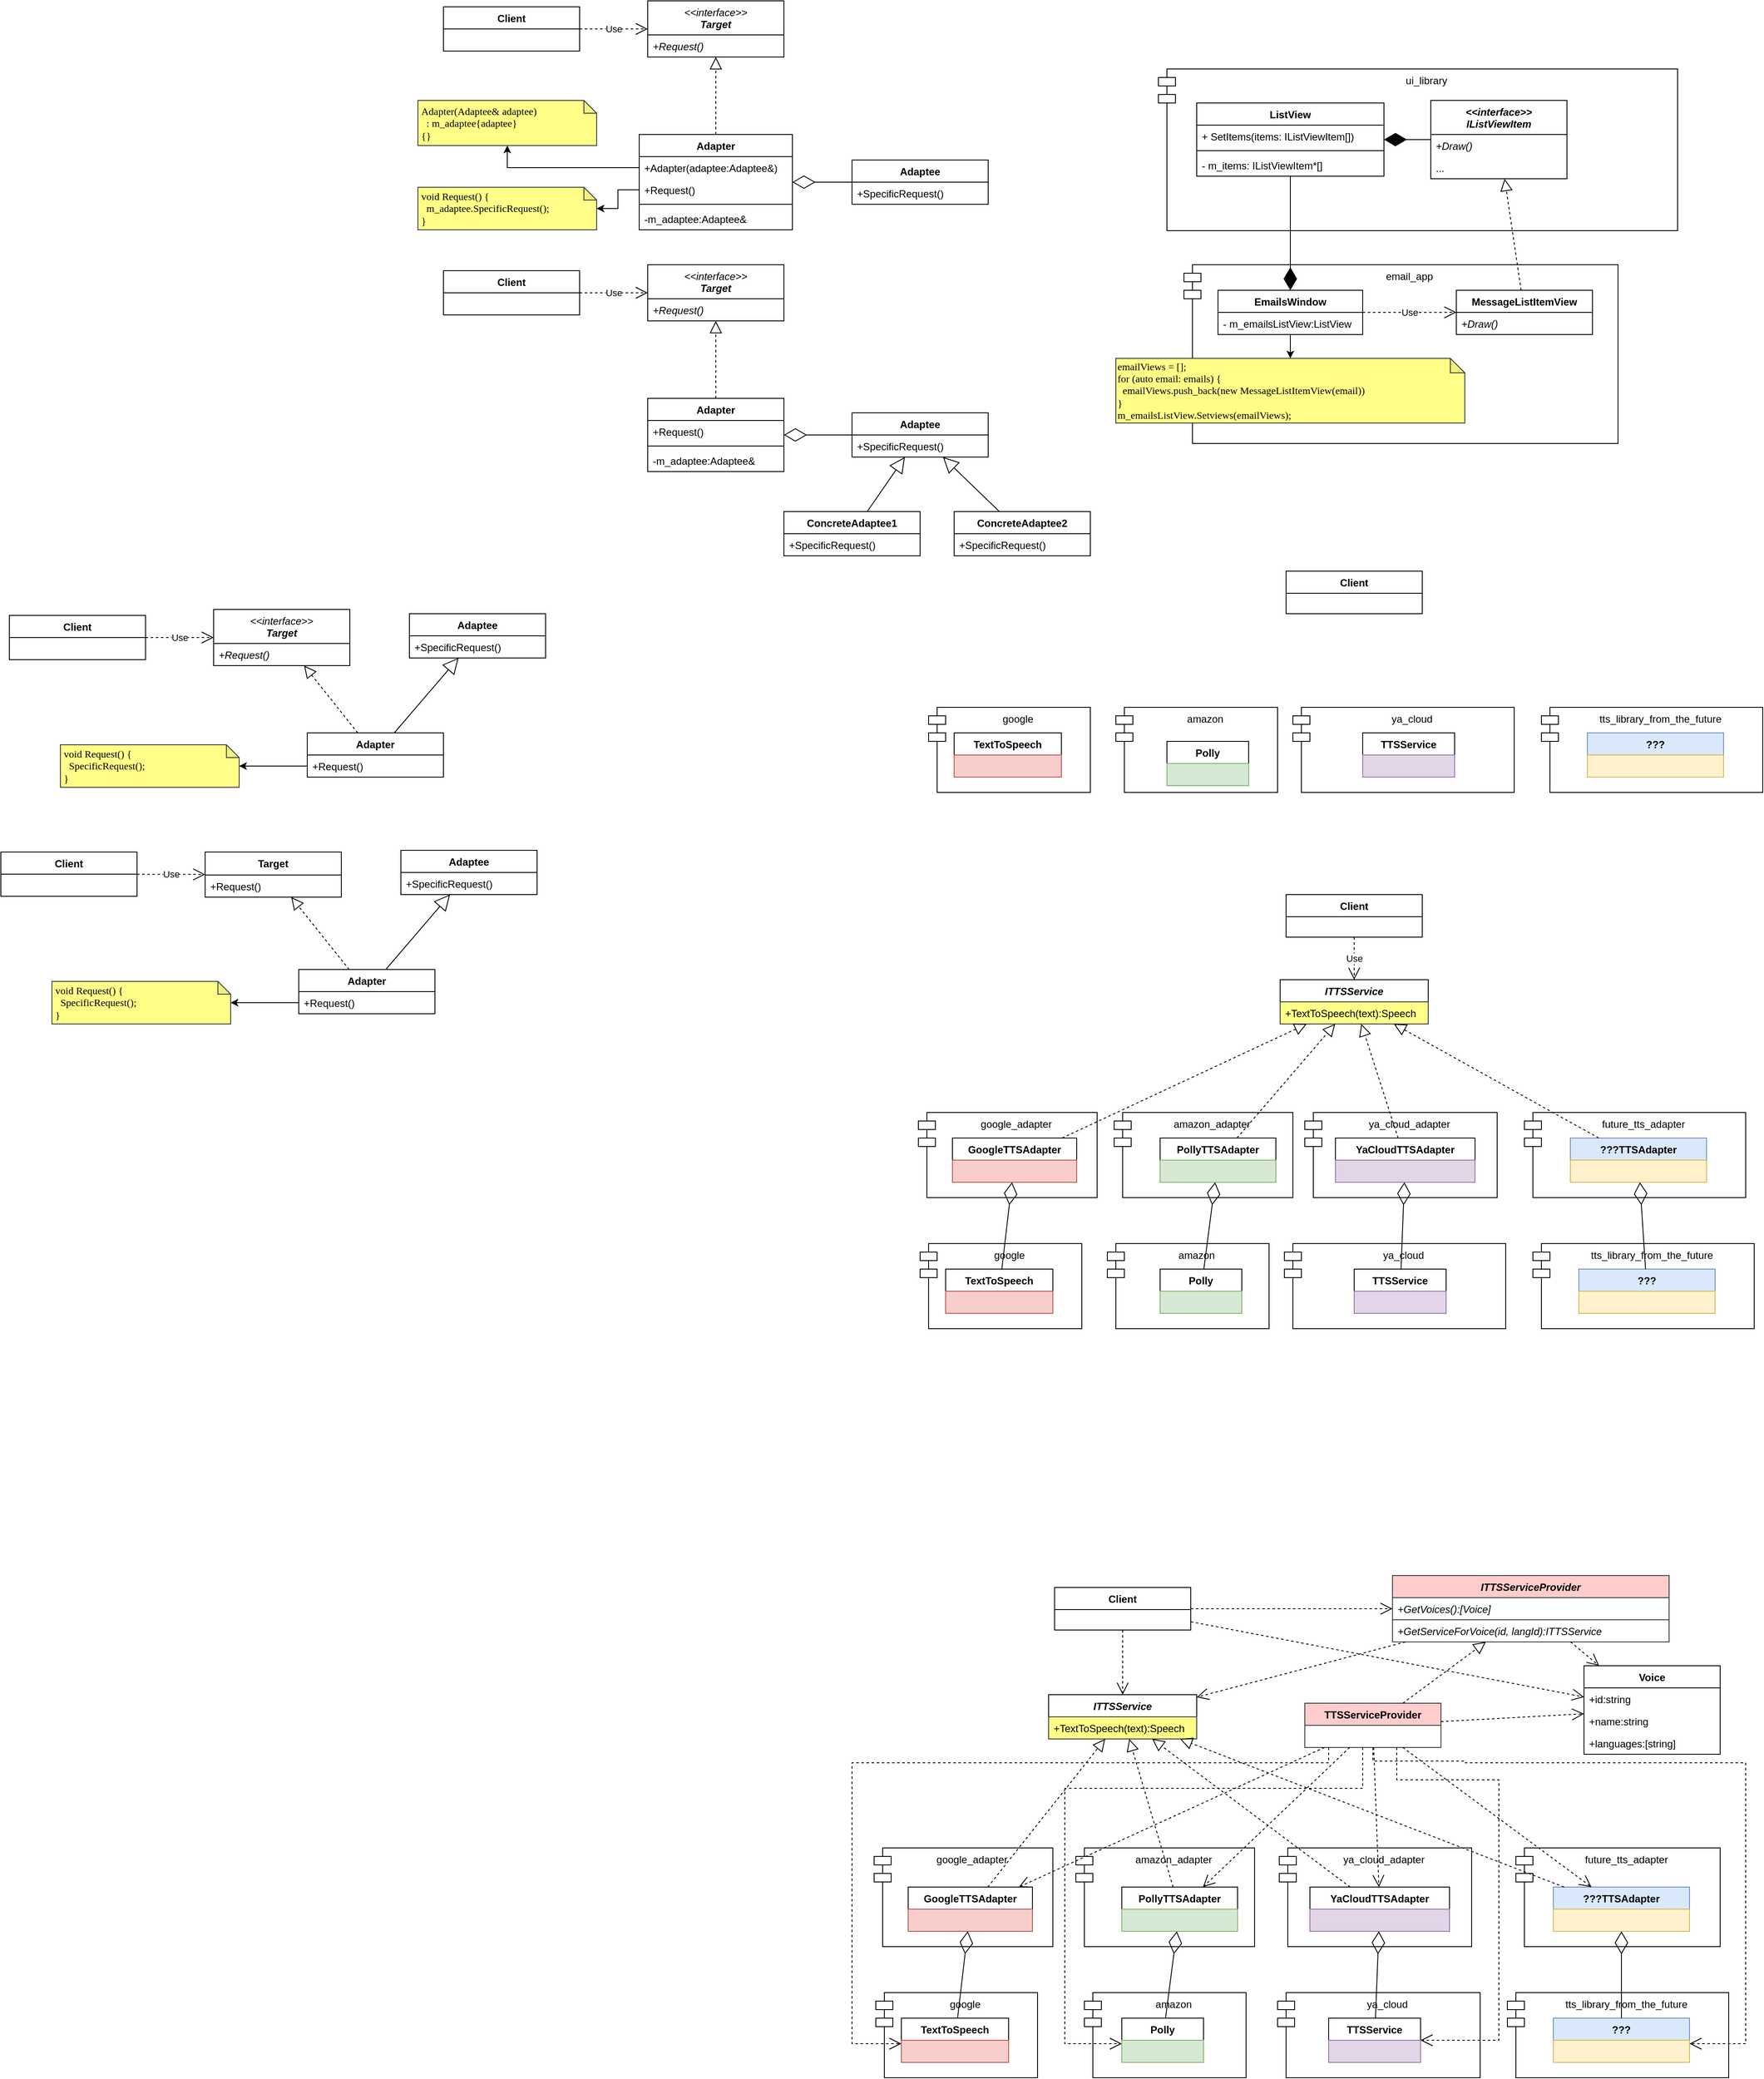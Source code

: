 <mxfile version="25.0.2">
  <diagram name="Page-1" id="KKeWyJYBRn5aftWVJtru">
    <mxGraphModel dx="3134" dy="836" grid="1" gridSize="10" guides="1" tooltips="1" connect="1" arrows="1" fold="1" page="1" pageScale="1" pageWidth="850" pageHeight="1100" math="0" shadow="0">
      <root>
        <mxCell id="0" />
        <mxCell id="1" parent="0" />
        <mxCell id="Fn9HW5KK04FN8IUDYLo9-58" value="google_adapter" style="shape=module;align=left;spacingLeft=20;align=center;verticalAlign=top;whiteSpace=wrap;html=1;" parent="1" vertex="1">
          <mxGeometry x="-122" y="1386" width="210" height="100" as="geometry" />
        </mxCell>
        <mxCell id="Fn9HW5KK04FN8IUDYLo9-13" value="ui_library" style="shape=module;align=left;spacingLeft=20;align=center;verticalAlign=top;whiteSpace=wrap;html=1;" parent="1" vertex="1">
          <mxGeometry x="160" y="160" width="610" height="190" as="geometry" />
        </mxCell>
        <mxCell id="Fn9HW5KK04FN8IUDYLo9-1" value="ListView" style="swimlane;fontStyle=1;align=center;verticalAlign=top;childLayout=stackLayout;horizontal=1;startSize=26;horizontalStack=0;resizeParent=1;resizeParentMax=0;resizeLast=0;collapsible=1;marginBottom=0;whiteSpace=wrap;html=1;" parent="1" vertex="1">
          <mxGeometry x="205" y="200" width="220" height="86" as="geometry" />
        </mxCell>
        <mxCell id="Fn9HW5KK04FN8IUDYLo9-2" value="+ SetItems(items: IListViewItem[])" style="text;strokeColor=none;fillColor=none;align=left;verticalAlign=top;spacingLeft=4;spacingRight=4;overflow=hidden;rotatable=0;points=[[0,0.5],[1,0.5]];portConstraint=eastwest;whiteSpace=wrap;html=1;" parent="Fn9HW5KK04FN8IUDYLo9-1" vertex="1">
          <mxGeometry y="26" width="220" height="26" as="geometry" />
        </mxCell>
        <mxCell id="Fn9HW5KK04FN8IUDYLo9-12" value="" style="line;strokeWidth=1;fillColor=none;align=left;verticalAlign=middle;spacingTop=-1;spacingLeft=3;spacingRight=3;rotatable=0;labelPosition=right;points=[];portConstraint=eastwest;strokeColor=inherit;" parent="Fn9HW5KK04FN8IUDYLo9-1" vertex="1">
          <mxGeometry y="52" width="220" height="8" as="geometry" />
        </mxCell>
        <mxCell id="Fn9HW5KK04FN8IUDYLo9-11" value="- m_items: IListViewItem*[]" style="text;strokeColor=none;fillColor=none;align=left;verticalAlign=top;spacingLeft=4;spacingRight=4;overflow=hidden;rotatable=0;points=[[0,0.5],[1,0.5]];portConstraint=eastwest;whiteSpace=wrap;html=1;" parent="Fn9HW5KK04FN8IUDYLo9-1" vertex="1">
          <mxGeometry y="60" width="220" height="26" as="geometry" />
        </mxCell>
        <mxCell id="Fn9HW5KK04FN8IUDYLo9-5" value="&amp;lt;&amp;lt;interface&amp;gt;&amp;gt;&lt;br&gt;IListViewItem" style="swimlane;fontStyle=3;align=center;verticalAlign=top;childLayout=stackLayout;horizontal=1;startSize=40;horizontalStack=0;resizeParent=1;resizeParentMax=0;resizeLast=0;collapsible=1;marginBottom=0;whiteSpace=wrap;html=1;" parent="1" vertex="1">
          <mxGeometry x="480" y="197" width="160" height="92" as="geometry" />
        </mxCell>
        <mxCell id="Fn9HW5KK04FN8IUDYLo9-8" value="+Draw()" style="text;strokeColor=none;fillColor=none;align=left;verticalAlign=top;spacingLeft=4;spacingRight=4;overflow=hidden;rotatable=0;points=[[0,0.5],[1,0.5]];portConstraint=eastwest;whiteSpace=wrap;html=1;fontStyle=2" parent="Fn9HW5KK04FN8IUDYLo9-5" vertex="1">
          <mxGeometry y="40" width="160" height="26" as="geometry" />
        </mxCell>
        <mxCell id="Fn9HW5KK04FN8IUDYLo9-9" value="..." style="text;strokeColor=none;fillColor=none;align=left;verticalAlign=top;spacingLeft=4;spacingRight=4;overflow=hidden;rotatable=0;points=[[0,0.5],[1,0.5]];portConstraint=eastwest;whiteSpace=wrap;html=1;" parent="Fn9HW5KK04FN8IUDYLo9-5" vertex="1">
          <mxGeometry y="66" width="160" height="26" as="geometry" />
        </mxCell>
        <mxCell id="Fn9HW5KK04FN8IUDYLo9-10" value="" style="endArrow=diamondThin;endFill=1;endSize=24;html=1;rounded=0;" parent="1" source="Fn9HW5KK04FN8IUDYLo9-5" target="Fn9HW5KK04FN8IUDYLo9-1" edge="1">
          <mxGeometry width="160" relative="1" as="geometry">
            <mxPoint x="500" y="390" as="sourcePoint" />
            <mxPoint x="660" y="390" as="targetPoint" />
          </mxGeometry>
        </mxCell>
        <mxCell id="Fn9HW5KK04FN8IUDYLo9-14" value="email_app" style="shape=module;align=left;spacingLeft=20;align=center;verticalAlign=top;whiteSpace=wrap;html=1;" parent="1" vertex="1">
          <mxGeometry x="190" y="390" width="510" height="210" as="geometry" />
        </mxCell>
        <mxCell id="Fn9HW5KK04FN8IUDYLo9-15" value="MessageListItemView" style="swimlane;fontStyle=1;align=center;verticalAlign=top;childLayout=stackLayout;horizontal=1;startSize=26;horizontalStack=0;resizeParent=1;resizeParentMax=0;resizeLast=0;collapsible=1;marginBottom=0;whiteSpace=wrap;html=1;" parent="1" vertex="1">
          <mxGeometry x="510" y="420" width="160" height="52" as="geometry" />
        </mxCell>
        <mxCell id="Fn9HW5KK04FN8IUDYLo9-19" value="+Draw()" style="text;strokeColor=none;fillColor=none;align=left;verticalAlign=top;spacingLeft=4;spacingRight=4;overflow=hidden;rotatable=0;points=[[0,0.5],[1,0.5]];portConstraint=eastwest;whiteSpace=wrap;html=1;fontStyle=2" parent="Fn9HW5KK04FN8IUDYLo9-15" vertex="1">
          <mxGeometry y="26" width="160" height="26" as="geometry" />
        </mxCell>
        <mxCell id="Fn9HW5KK04FN8IUDYLo9-20" value="" style="endArrow=block;dashed=1;endFill=0;endSize=12;html=1;rounded=0;" parent="1" source="Fn9HW5KK04FN8IUDYLo9-15" target="Fn9HW5KK04FN8IUDYLo9-5" edge="1">
          <mxGeometry width="160" relative="1" as="geometry">
            <mxPoint x="470" y="380" as="sourcePoint" />
            <mxPoint x="630" y="380" as="targetPoint" />
          </mxGeometry>
        </mxCell>
        <mxCell id="Fn9HW5KK04FN8IUDYLo9-28" style="edgeStyle=orthogonalEdgeStyle;rounded=0;orthogonalLoop=1;jettySize=auto;html=1;" parent="1" source="Fn9HW5KK04FN8IUDYLo9-21" target="Fn9HW5KK04FN8IUDYLo9-27" edge="1">
          <mxGeometry relative="1" as="geometry" />
        </mxCell>
        <mxCell id="Fn9HW5KK04FN8IUDYLo9-21" value="EmailsWindow" style="swimlane;fontStyle=1;align=center;verticalAlign=top;childLayout=stackLayout;horizontal=1;startSize=26;horizontalStack=0;resizeParent=1;resizeParentMax=0;resizeLast=0;collapsible=1;marginBottom=0;whiteSpace=wrap;html=1;" parent="1" vertex="1">
          <mxGeometry x="230" y="420" width="170" height="52" as="geometry" />
        </mxCell>
        <mxCell id="Fn9HW5KK04FN8IUDYLo9-24" value="- m_emailsListView:ListView" style="text;strokeColor=none;fillColor=none;align=left;verticalAlign=top;spacingLeft=4;spacingRight=4;overflow=hidden;rotatable=0;points=[[0,0.5],[1,0.5]];portConstraint=eastwest;whiteSpace=wrap;html=1;" parent="Fn9HW5KK04FN8IUDYLo9-21" vertex="1">
          <mxGeometry y="26" width="170" height="26" as="geometry" />
        </mxCell>
        <mxCell id="Fn9HW5KK04FN8IUDYLo9-25" value="" style="endArrow=diamondThin;endFill=1;endSize=24;html=1;rounded=0;" parent="1" source="Fn9HW5KK04FN8IUDYLo9-1" target="Fn9HW5KK04FN8IUDYLo9-21" edge="1">
          <mxGeometry width="160" relative="1" as="geometry">
            <mxPoint x="310" y="360" as="sourcePoint" />
            <mxPoint x="470" y="360" as="targetPoint" />
          </mxGeometry>
        </mxCell>
        <mxCell id="Fn9HW5KK04FN8IUDYLo9-26" value="Use" style="endArrow=open;endSize=12;dashed=1;html=1;rounded=0;" parent="1" source="Fn9HW5KK04FN8IUDYLo9-21" target="Fn9HW5KK04FN8IUDYLo9-15" edge="1">
          <mxGeometry width="160" relative="1" as="geometry">
            <mxPoint x="370" y="570" as="sourcePoint" />
            <mxPoint x="530" y="570" as="targetPoint" />
          </mxGeometry>
        </mxCell>
        <mxCell id="Fn9HW5KK04FN8IUDYLo9-27" value="emailViews = [];&lt;br&gt;for (auto email: emails) {&lt;br&gt;&amp;nbsp; emailViews.push_back(new MessageListItemView(email)) &lt;br&gt;}&lt;br&gt;m_emailsListView.Setviews(emailViews);" style="shape=note;whiteSpace=wrap;html=1;backgroundOutline=1;darkOpacity=0.05;align=left;size=17;fillColor=#ffff88;strokeColor=#36393d;fontFamily=Lucida Console;" parent="1" vertex="1">
          <mxGeometry x="110" y="500" width="410" height="76" as="geometry" />
        </mxCell>
        <mxCell id="Fn9HW5KK04FN8IUDYLo9-29" value="Client" style="swimlane;fontStyle=1;align=center;verticalAlign=top;childLayout=stackLayout;horizontal=1;startSize=26;horizontalStack=0;resizeParent=1;resizeParentMax=0;resizeLast=0;collapsible=1;marginBottom=0;whiteSpace=wrap;html=1;" parent="1" vertex="1">
          <mxGeometry x="310" y="750" width="160" height="50" as="geometry" />
        </mxCell>
        <mxCell id="Fn9HW5KK04FN8IUDYLo9-30" value="google" style="shape=module;align=left;spacingLeft=20;align=center;verticalAlign=top;whiteSpace=wrap;html=1;" parent="1" vertex="1">
          <mxGeometry x="-110" y="910" width="190" height="100" as="geometry" />
        </mxCell>
        <mxCell id="Fn9HW5KK04FN8IUDYLo9-31" value="TextToSpeech" style="swimlane;fontStyle=1;align=center;verticalAlign=top;childLayout=stackLayout;horizontal=1;startSize=26;horizontalStack=0;resizeParent=1;resizeParentMax=0;resizeLast=0;collapsible=1;marginBottom=0;whiteSpace=wrap;html=1;" parent="1" vertex="1">
          <mxGeometry x="-80" y="940" width="126" height="52" as="geometry" />
        </mxCell>
        <mxCell id="Fn9HW5KK04FN8IUDYLo9-32" value="" style="text;strokeColor=#b85450;fillColor=#f8cecc;align=left;verticalAlign=top;spacingLeft=4;spacingRight=4;overflow=hidden;rotatable=0;points=[[0,0.5],[1,0.5]];portConstraint=eastwest;whiteSpace=wrap;html=1;" parent="Fn9HW5KK04FN8IUDYLo9-31" vertex="1">
          <mxGeometry y="26" width="126" height="26" as="geometry" />
        </mxCell>
        <mxCell id="Fn9HW5KK04FN8IUDYLo9-33" value="amazon" style="shape=module;align=left;spacingLeft=20;align=center;verticalAlign=top;whiteSpace=wrap;html=1;" parent="1" vertex="1">
          <mxGeometry x="110" y="910" width="190" height="100" as="geometry" />
        </mxCell>
        <mxCell id="Fn9HW5KK04FN8IUDYLo9-34" value="Polly" style="swimlane;fontStyle=1;align=center;verticalAlign=top;childLayout=stackLayout;horizontal=1;startSize=26;horizontalStack=0;resizeParent=1;resizeParentMax=0;resizeLast=0;collapsible=1;marginBottom=0;whiteSpace=wrap;html=1;" parent="1" vertex="1">
          <mxGeometry x="170" y="950" width="96" height="52" as="geometry" />
        </mxCell>
        <mxCell id="Fn9HW5KK04FN8IUDYLo9-35" value="" style="text;strokeColor=#82b366;fillColor=#d5e8d4;align=left;verticalAlign=top;spacingLeft=4;spacingRight=4;overflow=hidden;rotatable=0;points=[[0,0.5],[1,0.5]];portConstraint=eastwest;whiteSpace=wrap;html=1;" parent="Fn9HW5KK04FN8IUDYLo9-34" vertex="1">
          <mxGeometry y="26" width="96" height="26" as="geometry" />
        </mxCell>
        <mxCell id="Fn9HW5KK04FN8IUDYLo9-36" value="ya_cloud" style="shape=module;align=left;spacingLeft=20;align=center;verticalAlign=top;whiteSpace=wrap;html=1;" parent="1" vertex="1">
          <mxGeometry x="318" y="910" width="260" height="100" as="geometry" />
        </mxCell>
        <mxCell id="Fn9HW5KK04FN8IUDYLo9-37" value="TTSService" style="swimlane;fontStyle=1;align=center;verticalAlign=top;childLayout=stackLayout;horizontal=1;startSize=26;horizontalStack=0;resizeParent=1;resizeParentMax=0;resizeLast=0;collapsible=1;marginBottom=0;whiteSpace=wrap;html=1;" parent="1" vertex="1">
          <mxGeometry x="400" y="940" width="108" height="52" as="geometry" />
        </mxCell>
        <mxCell id="Fn9HW5KK04FN8IUDYLo9-38" value="" style="text;strokeColor=#9673a6;fillColor=#e1d5e7;align=left;verticalAlign=top;spacingLeft=4;spacingRight=4;overflow=hidden;rotatable=0;points=[[0,0.5],[1,0.5]];portConstraint=eastwest;whiteSpace=wrap;html=1;" parent="Fn9HW5KK04FN8IUDYLo9-37" vertex="1">
          <mxGeometry y="26" width="108" height="26" as="geometry" />
        </mxCell>
        <mxCell id="Fn9HW5KK04FN8IUDYLo9-39" value="tts_library_from_the_future" style="shape=module;align=left;spacingLeft=20;align=center;verticalAlign=top;whiteSpace=wrap;html=1;" parent="1" vertex="1">
          <mxGeometry x="610" y="910" width="260" height="100" as="geometry" />
        </mxCell>
        <mxCell id="Fn9HW5KK04FN8IUDYLo9-40" value="???" style="swimlane;fontStyle=1;align=center;verticalAlign=top;childLayout=stackLayout;horizontal=1;startSize=26;horizontalStack=0;resizeParent=1;resizeParentMax=0;resizeLast=0;collapsible=1;marginBottom=0;whiteSpace=wrap;html=1;fillColor=#dae8fc;strokeColor=#6c8ebf;" parent="1" vertex="1">
          <mxGeometry x="664" y="940" width="160" height="52" as="geometry" />
        </mxCell>
        <mxCell id="Fn9HW5KK04FN8IUDYLo9-41" value="" style="text;strokeColor=#d6b656;fillColor=#fff2cc;align=left;verticalAlign=top;spacingLeft=4;spacingRight=4;overflow=hidden;rotatable=0;points=[[0,0.5],[1,0.5]];portConstraint=eastwest;whiteSpace=wrap;html=1;" parent="Fn9HW5KK04FN8IUDYLo9-40" vertex="1">
          <mxGeometry y="26" width="160" height="26" as="geometry" />
        </mxCell>
        <mxCell id="Fn9HW5KK04FN8IUDYLo9-42" value="Client" style="swimlane;fontStyle=1;align=center;verticalAlign=top;childLayout=stackLayout;horizontal=1;startSize=26;horizontalStack=0;resizeParent=1;resizeParentMax=0;resizeLast=0;collapsible=1;marginBottom=0;whiteSpace=wrap;html=1;" parent="1" vertex="1">
          <mxGeometry x="310" y="1130" width="160" height="50" as="geometry" />
        </mxCell>
        <mxCell id="Fn9HW5KK04FN8IUDYLo9-43" value="google" style="shape=module;align=left;spacingLeft=20;align=center;verticalAlign=top;whiteSpace=wrap;html=1;" parent="1" vertex="1">
          <mxGeometry x="-120" y="1540" width="190" height="100" as="geometry" />
        </mxCell>
        <mxCell id="Fn9HW5KK04FN8IUDYLo9-44" value="TextToSpeech" style="swimlane;fontStyle=1;align=center;verticalAlign=top;childLayout=stackLayout;horizontal=1;startSize=26;horizontalStack=0;resizeParent=1;resizeParentMax=0;resizeLast=0;collapsible=1;marginBottom=0;whiteSpace=wrap;html=1;" parent="1" vertex="1">
          <mxGeometry x="-90" y="1570" width="126" height="52" as="geometry" />
        </mxCell>
        <mxCell id="Fn9HW5KK04FN8IUDYLo9-45" value="" style="text;strokeColor=#b85450;fillColor=#f8cecc;align=left;verticalAlign=top;spacingLeft=4;spacingRight=4;overflow=hidden;rotatable=0;points=[[0,0.5],[1,0.5]];portConstraint=eastwest;whiteSpace=wrap;html=1;" parent="Fn9HW5KK04FN8IUDYLo9-44" vertex="1">
          <mxGeometry y="26" width="126" height="26" as="geometry" />
        </mxCell>
        <mxCell id="Fn9HW5KK04FN8IUDYLo9-46" value="amazon" style="shape=module;align=left;spacingLeft=20;align=center;verticalAlign=top;whiteSpace=wrap;html=1;" parent="1" vertex="1">
          <mxGeometry x="100" y="1540" width="190" height="100" as="geometry" />
        </mxCell>
        <mxCell id="Fn9HW5KK04FN8IUDYLo9-47" value="Polly" style="swimlane;fontStyle=1;align=center;verticalAlign=top;childLayout=stackLayout;horizontal=1;startSize=26;horizontalStack=0;resizeParent=1;resizeParentMax=0;resizeLast=0;collapsible=1;marginBottom=0;whiteSpace=wrap;html=1;" parent="1" vertex="1">
          <mxGeometry x="162" y="1570" width="96" height="52" as="geometry" />
        </mxCell>
        <mxCell id="Fn9HW5KK04FN8IUDYLo9-48" value="" style="text;strokeColor=#82b366;fillColor=#d5e8d4;align=left;verticalAlign=top;spacingLeft=4;spacingRight=4;overflow=hidden;rotatable=0;points=[[0,0.5],[1,0.5]];portConstraint=eastwest;whiteSpace=wrap;html=1;" parent="Fn9HW5KK04FN8IUDYLo9-47" vertex="1">
          <mxGeometry y="26" width="96" height="26" as="geometry" />
        </mxCell>
        <mxCell id="Fn9HW5KK04FN8IUDYLo9-49" value="ya_cloud" style="shape=module;align=left;spacingLeft=20;align=center;verticalAlign=top;whiteSpace=wrap;html=1;" parent="1" vertex="1">
          <mxGeometry x="308" y="1540" width="260" height="100" as="geometry" />
        </mxCell>
        <mxCell id="Fn9HW5KK04FN8IUDYLo9-50" value="TTSService" style="swimlane;fontStyle=1;align=center;verticalAlign=top;childLayout=stackLayout;horizontal=1;startSize=26;horizontalStack=0;resizeParent=1;resizeParentMax=0;resizeLast=0;collapsible=1;marginBottom=0;whiteSpace=wrap;html=1;" parent="1" vertex="1">
          <mxGeometry x="390" y="1570" width="108" height="52" as="geometry" />
        </mxCell>
        <mxCell id="Fn9HW5KK04FN8IUDYLo9-51" value="" style="text;strokeColor=#9673a6;fillColor=#e1d5e7;align=left;verticalAlign=top;spacingLeft=4;spacingRight=4;overflow=hidden;rotatable=0;points=[[0,0.5],[1,0.5]];portConstraint=eastwest;whiteSpace=wrap;html=1;" parent="Fn9HW5KK04FN8IUDYLo9-50" vertex="1">
          <mxGeometry y="26" width="108" height="26" as="geometry" />
        </mxCell>
        <mxCell id="Fn9HW5KK04FN8IUDYLo9-52" value="tts_library_from_the_future" style="shape=module;align=left;spacingLeft=20;align=center;verticalAlign=top;whiteSpace=wrap;html=1;" parent="1" vertex="1">
          <mxGeometry x="600" y="1540" width="260" height="100" as="geometry" />
        </mxCell>
        <mxCell id="Fn9HW5KK04FN8IUDYLo9-53" value="???" style="swimlane;fontStyle=1;align=center;verticalAlign=top;childLayout=stackLayout;horizontal=1;startSize=26;horizontalStack=0;resizeParent=1;resizeParentMax=0;resizeLast=0;collapsible=1;marginBottom=0;whiteSpace=wrap;html=1;fillColor=#dae8fc;strokeColor=#6c8ebf;" parent="1" vertex="1">
          <mxGeometry x="654" y="1570" width="160" height="52" as="geometry" />
        </mxCell>
        <mxCell id="Fn9HW5KK04FN8IUDYLo9-54" value="" style="text;strokeColor=#d6b656;fillColor=#fff2cc;align=left;verticalAlign=top;spacingLeft=4;spacingRight=4;overflow=hidden;rotatable=0;points=[[0,0.5],[1,0.5]];portConstraint=eastwest;whiteSpace=wrap;html=1;" parent="Fn9HW5KK04FN8IUDYLo9-53" vertex="1">
          <mxGeometry y="26" width="160" height="26" as="geometry" />
        </mxCell>
        <mxCell id="Fn9HW5KK04FN8IUDYLo9-55" value="ITTSService" style="swimlane;fontStyle=3;align=center;verticalAlign=top;childLayout=stackLayout;horizontal=1;startSize=26;horizontalStack=0;resizeParent=1;resizeParentMax=0;resizeLast=0;collapsible=1;marginBottom=0;whiteSpace=wrap;html=1;" parent="1" vertex="1">
          <mxGeometry x="303" y="1230" width="174" height="52" as="geometry" />
        </mxCell>
        <mxCell id="Fn9HW5KK04FN8IUDYLo9-56" value="+TextToSpeech(text):Speech" style="text;strokeColor=#36393d;fillColor=#ffff88;align=left;verticalAlign=top;spacingLeft=4;spacingRight=4;overflow=hidden;rotatable=0;points=[[0,0.5],[1,0.5]];portConstraint=eastwest;whiteSpace=wrap;html=1;" parent="Fn9HW5KK04FN8IUDYLo9-55" vertex="1">
          <mxGeometry y="26" width="174" height="26" as="geometry" />
        </mxCell>
        <mxCell id="Fn9HW5KK04FN8IUDYLo9-57" value="Use" style="endArrow=open;endSize=12;dashed=1;html=1;rounded=0;" parent="1" source="Fn9HW5KK04FN8IUDYLo9-42" target="Fn9HW5KK04FN8IUDYLo9-55" edge="1">
          <mxGeometry width="160" relative="1" as="geometry">
            <mxPoint x="730" y="1360" as="sourcePoint" />
            <mxPoint x="890" y="1360" as="targetPoint" />
          </mxGeometry>
        </mxCell>
        <mxCell id="Fn9HW5KK04FN8IUDYLo9-59" value="GoogleTTSAdapter" style="swimlane;fontStyle=1;align=center;verticalAlign=top;childLayout=stackLayout;horizontal=1;startSize=26;horizontalStack=0;resizeParent=1;resizeParentMax=0;resizeLast=0;collapsible=1;marginBottom=0;whiteSpace=wrap;html=1;" parent="1" vertex="1">
          <mxGeometry x="-82" y="1416" width="146" height="52" as="geometry" />
        </mxCell>
        <mxCell id="Fn9HW5KK04FN8IUDYLo9-60" value="" style="text;strokeColor=#b85450;fillColor=#f8cecc;align=left;verticalAlign=top;spacingLeft=4;spacingRight=4;overflow=hidden;rotatable=0;points=[[0,0.5],[1,0.5]];portConstraint=eastwest;whiteSpace=wrap;html=1;" parent="Fn9HW5KK04FN8IUDYLo9-59" vertex="1">
          <mxGeometry y="26" width="146" height="26" as="geometry" />
        </mxCell>
        <mxCell id="Fn9HW5KK04FN8IUDYLo9-61" value="" style="endArrow=block;dashed=1;endFill=0;endSize=12;html=1;rounded=0;" parent="1" source="Fn9HW5KK04FN8IUDYLo9-59" target="Fn9HW5KK04FN8IUDYLo9-55" edge="1">
          <mxGeometry width="160" relative="1" as="geometry">
            <mxPoint x="110" y="1250" as="sourcePoint" />
            <mxPoint x="270" y="1250" as="targetPoint" />
          </mxGeometry>
        </mxCell>
        <mxCell id="Fn9HW5KK04FN8IUDYLo9-62" value="" style="endArrow=diamondThin;endFill=0;endSize=24;html=1;rounded=0;" parent="1" source="Fn9HW5KK04FN8IUDYLo9-44" target="Fn9HW5KK04FN8IUDYLo9-59" edge="1">
          <mxGeometry width="160" relative="1" as="geometry">
            <mxPoint x="-140" y="1280" as="sourcePoint" />
            <mxPoint x="20" y="1280" as="targetPoint" />
          </mxGeometry>
        </mxCell>
        <mxCell id="Fn9HW5KK04FN8IUDYLo9-63" value="amazon_adapter" style="shape=module;align=left;spacingLeft=20;align=center;verticalAlign=top;whiteSpace=wrap;html=1;" parent="1" vertex="1">
          <mxGeometry x="108" y="1386" width="210" height="100" as="geometry" />
        </mxCell>
        <mxCell id="Fn9HW5KK04FN8IUDYLo9-64" value="PollyTTSAdapter" style="swimlane;fontStyle=1;align=center;verticalAlign=top;childLayout=stackLayout;horizontal=1;startSize=26;horizontalStack=0;resizeParent=1;resizeParentMax=0;resizeLast=0;collapsible=1;marginBottom=0;whiteSpace=wrap;html=1;" parent="1" vertex="1">
          <mxGeometry x="162" y="1416" width="136" height="52" as="geometry" />
        </mxCell>
        <mxCell id="Fn9HW5KK04FN8IUDYLo9-65" value="" style="text;strokeColor=#82b366;fillColor=#d5e8d4;align=left;verticalAlign=top;spacingLeft=4;spacingRight=4;overflow=hidden;rotatable=0;points=[[0,0.5],[1,0.5]];portConstraint=eastwest;whiteSpace=wrap;html=1;" parent="Fn9HW5KK04FN8IUDYLo9-64" vertex="1">
          <mxGeometry y="26" width="136" height="26" as="geometry" />
        </mxCell>
        <mxCell id="Fn9HW5KK04FN8IUDYLo9-66" value="" style="endArrow=block;dashed=1;endFill=0;endSize=12;html=1;rounded=0;" parent="1" source="Fn9HW5KK04FN8IUDYLo9-64" target="Fn9HW5KK04FN8IUDYLo9-55" edge="1">
          <mxGeometry width="160" relative="1" as="geometry">
            <mxPoint x="110" y="1250" as="sourcePoint" />
            <mxPoint x="270" y="1250" as="targetPoint" />
          </mxGeometry>
        </mxCell>
        <mxCell id="Fn9HW5KK04FN8IUDYLo9-67" value="" style="endArrow=diamondThin;endFill=0;endSize=24;html=1;rounded=0;" parent="1" source="Fn9HW5KK04FN8IUDYLo9-47" target="Fn9HW5KK04FN8IUDYLo9-64" edge="1">
          <mxGeometry width="160" relative="1" as="geometry">
            <mxPoint x="170" y="1760" as="sourcePoint" />
            <mxPoint x="330" y="1760" as="targetPoint" />
          </mxGeometry>
        </mxCell>
        <mxCell id="Fn9HW5KK04FN8IUDYLo9-69" value="ya_cloud_adapter" style="shape=module;align=left;spacingLeft=20;align=center;verticalAlign=top;whiteSpace=wrap;html=1;" parent="1" vertex="1">
          <mxGeometry x="332" y="1386" width="226" height="100" as="geometry" />
        </mxCell>
        <mxCell id="Fn9HW5KK04FN8IUDYLo9-70" value="YaCloudTTSAdapter" style="swimlane;fontStyle=1;align=center;verticalAlign=top;childLayout=stackLayout;horizontal=1;startSize=26;horizontalStack=0;resizeParent=1;resizeParentMax=0;resizeLast=0;collapsible=1;marginBottom=0;whiteSpace=wrap;html=1;" parent="1" vertex="1">
          <mxGeometry x="368" y="1416" width="164" height="52" as="geometry" />
        </mxCell>
        <mxCell id="Fn9HW5KK04FN8IUDYLo9-71" value="" style="text;strokeColor=#9673a6;fillColor=#e1d5e7;align=left;verticalAlign=top;spacingLeft=4;spacingRight=4;overflow=hidden;rotatable=0;points=[[0,0.5],[1,0.5]];portConstraint=eastwest;whiteSpace=wrap;html=1;" parent="Fn9HW5KK04FN8IUDYLo9-70" vertex="1">
          <mxGeometry y="26" width="164" height="26" as="geometry" />
        </mxCell>
        <mxCell id="Fn9HW5KK04FN8IUDYLo9-72" value="" style="endArrow=block;dashed=1;endFill=0;endSize=12;html=1;rounded=0;" parent="1" source="Fn9HW5KK04FN8IUDYLo9-70" target="Fn9HW5KK04FN8IUDYLo9-55" edge="1">
          <mxGeometry width="160" relative="1" as="geometry">
            <mxPoint x="110" y="1250" as="sourcePoint" />
            <mxPoint x="270" y="1250" as="targetPoint" />
          </mxGeometry>
        </mxCell>
        <mxCell id="Fn9HW5KK04FN8IUDYLo9-73" value="" style="endArrow=diamondThin;endFill=0;endSize=24;html=1;rounded=0;" parent="1" source="Fn9HW5KK04FN8IUDYLo9-50" target="Fn9HW5KK04FN8IUDYLo9-70" edge="1">
          <mxGeometry width="160" relative="1" as="geometry">
            <mxPoint x="242" y="1590" as="sourcePoint" />
            <mxPoint x="348" y="1472" as="targetPoint" />
          </mxGeometry>
        </mxCell>
        <mxCell id="Fn9HW5KK04FN8IUDYLo9-74" value="future_tts_adapter" style="shape=module;align=left;spacingLeft=20;align=center;verticalAlign=top;whiteSpace=wrap;html=1;" parent="1" vertex="1">
          <mxGeometry x="590" y="1386" width="260" height="100" as="geometry" />
        </mxCell>
        <mxCell id="Fn9HW5KK04FN8IUDYLo9-75" value="???TTSAdapter" style="swimlane;fontStyle=1;align=center;verticalAlign=top;childLayout=stackLayout;horizontal=1;startSize=26;horizontalStack=0;resizeParent=1;resizeParentMax=0;resizeLast=0;collapsible=1;marginBottom=0;whiteSpace=wrap;html=1;fillColor=#dae8fc;strokeColor=#6c8ebf;" parent="1" vertex="1">
          <mxGeometry x="644" y="1416" width="160" height="52" as="geometry" />
        </mxCell>
        <mxCell id="Fn9HW5KK04FN8IUDYLo9-76" value="" style="text;strokeColor=#d6b656;fillColor=#fff2cc;align=left;verticalAlign=top;spacingLeft=4;spacingRight=4;overflow=hidden;rotatable=0;points=[[0,0.5],[1,0.5]];portConstraint=eastwest;whiteSpace=wrap;html=1;" parent="Fn9HW5KK04FN8IUDYLo9-75" vertex="1">
          <mxGeometry y="26" width="160" height="26" as="geometry" />
        </mxCell>
        <mxCell id="Fn9HW5KK04FN8IUDYLo9-77" value="" style="endArrow=block;dashed=1;endFill=0;endSize=12;html=1;rounded=0;" parent="1" source="Fn9HW5KK04FN8IUDYLo9-75" target="Fn9HW5KK04FN8IUDYLo9-55" edge="1">
          <mxGeometry width="160" relative="1" as="geometry">
            <mxPoint x="449" y="1426" as="sourcePoint" />
            <mxPoint x="411" y="1342" as="targetPoint" />
          </mxGeometry>
        </mxCell>
        <mxCell id="Fn9HW5KK04FN8IUDYLo9-78" value="" style="endArrow=diamondThin;endFill=0;endSize=24;html=1;rounded=0;" parent="1" source="Fn9HW5KK04FN8IUDYLo9-53" target="Fn9HW5KK04FN8IUDYLo9-75" edge="1">
          <mxGeometry width="160" relative="1" as="geometry">
            <mxPoint x="455" y="1580" as="sourcePoint" />
            <mxPoint x="459" y="1478" as="targetPoint" />
          </mxGeometry>
        </mxCell>
        <mxCell id="Fn9HW5KK04FN8IUDYLo9-80" value="google_adapter" style="shape=module;align=left;spacingLeft=20;align=center;verticalAlign=top;whiteSpace=wrap;html=1;" parent="1" vertex="1">
          <mxGeometry x="-174" y="2250" width="210" height="116" as="geometry" />
        </mxCell>
        <mxCell id="Fn9HW5KK04FN8IUDYLo9-81" value="Client" style="swimlane;fontStyle=1;align=center;verticalAlign=top;childLayout=stackLayout;horizontal=1;startSize=26;horizontalStack=0;resizeParent=1;resizeParentMax=0;resizeLast=0;collapsible=1;marginBottom=0;whiteSpace=wrap;html=1;" parent="1" vertex="1">
          <mxGeometry x="38" y="1944" width="160" height="50" as="geometry" />
        </mxCell>
        <mxCell id="Fn9HW5KK04FN8IUDYLo9-82" value="google" style="shape=module;align=left;spacingLeft=20;align=center;verticalAlign=top;whiteSpace=wrap;html=1;" parent="1" vertex="1">
          <mxGeometry x="-172" y="2420" width="190" height="100" as="geometry" />
        </mxCell>
        <mxCell id="Fn9HW5KK04FN8IUDYLo9-83" value="TextToSpeech" style="swimlane;fontStyle=1;align=center;verticalAlign=top;childLayout=stackLayout;horizontal=1;startSize=26;horizontalStack=0;resizeParent=1;resizeParentMax=0;resizeLast=0;collapsible=1;marginBottom=0;whiteSpace=wrap;html=1;" parent="1" vertex="1">
          <mxGeometry x="-142" y="2450" width="126" height="52" as="geometry" />
        </mxCell>
        <mxCell id="Fn9HW5KK04FN8IUDYLo9-84" value="" style="text;strokeColor=#b85450;fillColor=#f8cecc;align=left;verticalAlign=top;spacingLeft=4;spacingRight=4;overflow=hidden;rotatable=0;points=[[0,0.5],[1,0.5]];portConstraint=eastwest;whiteSpace=wrap;html=1;" parent="Fn9HW5KK04FN8IUDYLo9-83" vertex="1">
          <mxGeometry y="26" width="126" height="26" as="geometry" />
        </mxCell>
        <mxCell id="Fn9HW5KK04FN8IUDYLo9-85" value="amazon" style="shape=module;align=left;spacingLeft=20;align=center;verticalAlign=top;whiteSpace=wrap;html=1;" parent="1" vertex="1">
          <mxGeometry x="73" y="2420" width="190" height="100" as="geometry" />
        </mxCell>
        <mxCell id="Fn9HW5KK04FN8IUDYLo9-86" value="Polly" style="swimlane;fontStyle=1;align=center;verticalAlign=top;childLayout=stackLayout;horizontal=1;startSize=26;horizontalStack=0;resizeParent=1;resizeParentMax=0;resizeLast=0;collapsible=1;marginBottom=0;whiteSpace=wrap;html=1;" parent="1" vertex="1">
          <mxGeometry x="117" y="2450" width="96" height="52" as="geometry" />
        </mxCell>
        <mxCell id="Fn9HW5KK04FN8IUDYLo9-87" value="" style="text;strokeColor=#82b366;fillColor=#d5e8d4;align=left;verticalAlign=top;spacingLeft=4;spacingRight=4;overflow=hidden;rotatable=0;points=[[0,0.5],[1,0.5]];portConstraint=eastwest;whiteSpace=wrap;html=1;" parent="Fn9HW5KK04FN8IUDYLo9-86" vertex="1">
          <mxGeometry y="26" width="96" height="26" as="geometry" />
        </mxCell>
        <mxCell id="Fn9HW5KK04FN8IUDYLo9-88" value="ya_cloud" style="shape=module;align=left;spacingLeft=20;align=center;verticalAlign=top;whiteSpace=wrap;html=1;" parent="1" vertex="1">
          <mxGeometry x="300" y="2420" width="238" height="100" as="geometry" />
        </mxCell>
        <mxCell id="Fn9HW5KK04FN8IUDYLo9-89" value="TTSService" style="swimlane;fontStyle=1;align=center;verticalAlign=top;childLayout=stackLayout;horizontal=1;startSize=26;horizontalStack=0;resizeParent=1;resizeParentMax=0;resizeLast=0;collapsible=1;marginBottom=0;whiteSpace=wrap;html=1;" parent="1" vertex="1">
          <mxGeometry x="360" y="2450" width="108" height="52" as="geometry" />
        </mxCell>
        <mxCell id="Fn9HW5KK04FN8IUDYLo9-90" value="" style="text;strokeColor=#9673a6;fillColor=#e1d5e7;align=left;verticalAlign=top;spacingLeft=4;spacingRight=4;overflow=hidden;rotatable=0;points=[[0,0.5],[1,0.5]];portConstraint=eastwest;whiteSpace=wrap;html=1;" parent="Fn9HW5KK04FN8IUDYLo9-89" vertex="1">
          <mxGeometry y="26" width="108" height="26" as="geometry" />
        </mxCell>
        <mxCell id="Fn9HW5KK04FN8IUDYLo9-91" value="tts_library_from_the_future" style="shape=module;align=left;spacingLeft=20;align=center;verticalAlign=top;whiteSpace=wrap;html=1;" parent="1" vertex="1">
          <mxGeometry x="570" y="2420" width="260" height="100" as="geometry" />
        </mxCell>
        <mxCell id="Fn9HW5KK04FN8IUDYLo9-92" value="???" style="swimlane;fontStyle=1;align=center;verticalAlign=top;childLayout=stackLayout;horizontal=1;startSize=26;horizontalStack=0;resizeParent=1;resizeParentMax=0;resizeLast=0;collapsible=1;marginBottom=0;whiteSpace=wrap;html=1;fillColor=#dae8fc;strokeColor=#6c8ebf;" parent="1" vertex="1">
          <mxGeometry x="624" y="2450" width="160" height="52" as="geometry" />
        </mxCell>
        <mxCell id="Fn9HW5KK04FN8IUDYLo9-93" value="" style="text;strokeColor=#d6b656;fillColor=#fff2cc;align=left;verticalAlign=top;spacingLeft=4;spacingRight=4;overflow=hidden;rotatable=0;points=[[0,0.5],[1,0.5]];portConstraint=eastwest;whiteSpace=wrap;html=1;" parent="Fn9HW5KK04FN8IUDYLo9-92" vertex="1">
          <mxGeometry y="26" width="160" height="26" as="geometry" />
        </mxCell>
        <mxCell id="Fn9HW5KK04FN8IUDYLo9-94" value="ITTSService" style="swimlane;fontStyle=3;align=center;verticalAlign=top;childLayout=stackLayout;horizontal=1;startSize=26;horizontalStack=0;resizeParent=1;resizeParentMax=0;resizeLast=0;collapsible=1;marginBottom=0;whiteSpace=wrap;html=1;" parent="1" vertex="1">
          <mxGeometry x="31" y="2070" width="174" height="52" as="geometry" />
        </mxCell>
        <mxCell id="Fn9HW5KK04FN8IUDYLo9-95" value="+TextToSpeech(text):Speech" style="text;strokeColor=#36393d;fillColor=#ffff88;align=left;verticalAlign=top;spacingLeft=4;spacingRight=4;overflow=hidden;rotatable=0;points=[[0,0.5],[1,0.5]];portConstraint=eastwest;whiteSpace=wrap;html=1;" parent="Fn9HW5KK04FN8IUDYLo9-94" vertex="1">
          <mxGeometry y="26" width="174" height="26" as="geometry" />
        </mxCell>
        <mxCell id="Fn9HW5KK04FN8IUDYLo9-96" value="" style="endArrow=open;endSize=12;dashed=1;html=1;rounded=0;" parent="1" source="Fn9HW5KK04FN8IUDYLo9-81" target="Fn9HW5KK04FN8IUDYLo9-94" edge="1">
          <mxGeometry width="160" relative="1" as="geometry">
            <mxPoint x="700" y="2270" as="sourcePoint" />
            <mxPoint x="860" y="2270" as="targetPoint" />
          </mxGeometry>
        </mxCell>
        <mxCell id="Fn9HW5KK04FN8IUDYLo9-97" value="GoogleTTSAdapter" style="swimlane;fontStyle=1;align=center;verticalAlign=top;childLayout=stackLayout;horizontal=1;startSize=26;horizontalStack=0;resizeParent=1;resizeParentMax=0;resizeLast=0;collapsible=1;marginBottom=0;whiteSpace=wrap;html=1;" parent="1" vertex="1">
          <mxGeometry x="-134" y="2296" width="146" height="52" as="geometry" />
        </mxCell>
        <mxCell id="Fn9HW5KK04FN8IUDYLo9-98" value="" style="text;strokeColor=#b85450;fillColor=#f8cecc;align=left;verticalAlign=top;spacingLeft=4;spacingRight=4;overflow=hidden;rotatable=0;points=[[0,0.5],[1,0.5]];portConstraint=eastwest;whiteSpace=wrap;html=1;" parent="Fn9HW5KK04FN8IUDYLo9-97" vertex="1">
          <mxGeometry y="26" width="146" height="26" as="geometry" />
        </mxCell>
        <mxCell id="Fn9HW5KK04FN8IUDYLo9-99" value="" style="endArrow=block;dashed=1;endFill=0;endSize=12;html=1;rounded=0;" parent="1" source="Fn9HW5KK04FN8IUDYLo9-97" target="Fn9HW5KK04FN8IUDYLo9-94" edge="1">
          <mxGeometry width="160" relative="1" as="geometry">
            <mxPoint x="80" y="2160" as="sourcePoint" />
            <mxPoint x="240" y="2160" as="targetPoint" />
          </mxGeometry>
        </mxCell>
        <mxCell id="Fn9HW5KK04FN8IUDYLo9-100" value="" style="endArrow=diamondThin;endFill=0;endSize=24;html=1;rounded=0;" parent="1" source="Fn9HW5KK04FN8IUDYLo9-83" target="Fn9HW5KK04FN8IUDYLo9-97" edge="1">
          <mxGeometry width="160" relative="1" as="geometry">
            <mxPoint x="-192" y="2160" as="sourcePoint" />
            <mxPoint x="-32" y="2160" as="targetPoint" />
          </mxGeometry>
        </mxCell>
        <mxCell id="Fn9HW5KK04FN8IUDYLo9-101" value="amazon_adapter" style="shape=module;align=left;spacingLeft=20;align=center;verticalAlign=top;whiteSpace=wrap;html=1;" parent="1" vertex="1">
          <mxGeometry x="63" y="2250" width="210" height="116" as="geometry" />
        </mxCell>
        <mxCell id="Fn9HW5KK04FN8IUDYLo9-102" value="PollyTTSAdapter" style="swimlane;fontStyle=1;align=center;verticalAlign=top;childLayout=stackLayout;horizontal=1;startSize=26;horizontalStack=0;resizeParent=1;resizeParentMax=0;resizeLast=0;collapsible=1;marginBottom=0;whiteSpace=wrap;html=1;" parent="1" vertex="1">
          <mxGeometry x="117" y="2296" width="136" height="52" as="geometry" />
        </mxCell>
        <mxCell id="Fn9HW5KK04FN8IUDYLo9-103" value="" style="text;strokeColor=#82b366;fillColor=#d5e8d4;align=left;verticalAlign=top;spacingLeft=4;spacingRight=4;overflow=hidden;rotatable=0;points=[[0,0.5],[1,0.5]];portConstraint=eastwest;whiteSpace=wrap;html=1;" parent="Fn9HW5KK04FN8IUDYLo9-102" vertex="1">
          <mxGeometry y="26" width="136" height="26" as="geometry" />
        </mxCell>
        <mxCell id="Fn9HW5KK04FN8IUDYLo9-104" value="" style="endArrow=block;dashed=1;endFill=0;endSize=12;html=1;rounded=0;" parent="1" source="Fn9HW5KK04FN8IUDYLo9-102" target="Fn9HW5KK04FN8IUDYLo9-94" edge="1">
          <mxGeometry width="160" relative="1" as="geometry">
            <mxPoint x="80" y="2160" as="sourcePoint" />
            <mxPoint x="240" y="2160" as="targetPoint" />
          </mxGeometry>
        </mxCell>
        <mxCell id="Fn9HW5KK04FN8IUDYLo9-105" value="" style="endArrow=diamondThin;endFill=0;endSize=24;html=1;rounded=0;" parent="1" source="Fn9HW5KK04FN8IUDYLo9-86" target="Fn9HW5KK04FN8IUDYLo9-102" edge="1">
          <mxGeometry width="160" relative="1" as="geometry">
            <mxPoint x="125" y="2640" as="sourcePoint" />
            <mxPoint x="285" y="2640" as="targetPoint" />
          </mxGeometry>
        </mxCell>
        <mxCell id="Fn9HW5KK04FN8IUDYLo9-106" value="ya_cloud_adapter" style="shape=module;align=left;spacingLeft=20;align=center;verticalAlign=top;whiteSpace=wrap;html=1;" parent="1" vertex="1">
          <mxGeometry x="302" y="2250" width="226" height="116" as="geometry" />
        </mxCell>
        <mxCell id="Fn9HW5KK04FN8IUDYLo9-107" value="YaCloudTTSAdapter" style="swimlane;fontStyle=1;align=center;verticalAlign=top;childLayout=stackLayout;horizontal=1;startSize=26;horizontalStack=0;resizeParent=1;resizeParentMax=0;resizeLast=0;collapsible=1;marginBottom=0;whiteSpace=wrap;html=1;" parent="1" vertex="1">
          <mxGeometry x="338" y="2296" width="164" height="52" as="geometry" />
        </mxCell>
        <mxCell id="Fn9HW5KK04FN8IUDYLo9-108" value="" style="text;strokeColor=#9673a6;fillColor=#e1d5e7;align=left;verticalAlign=top;spacingLeft=4;spacingRight=4;overflow=hidden;rotatable=0;points=[[0,0.5],[1,0.5]];portConstraint=eastwest;whiteSpace=wrap;html=1;" parent="Fn9HW5KK04FN8IUDYLo9-107" vertex="1">
          <mxGeometry y="26" width="164" height="26" as="geometry" />
        </mxCell>
        <mxCell id="Fn9HW5KK04FN8IUDYLo9-109" value="" style="endArrow=block;dashed=1;endFill=0;endSize=12;html=1;rounded=0;" parent="1" source="Fn9HW5KK04FN8IUDYLo9-107" target="Fn9HW5KK04FN8IUDYLo9-94" edge="1">
          <mxGeometry width="160" relative="1" as="geometry">
            <mxPoint x="80" y="2160" as="sourcePoint" />
            <mxPoint x="240" y="2160" as="targetPoint" />
          </mxGeometry>
        </mxCell>
        <mxCell id="Fn9HW5KK04FN8IUDYLo9-110" value="" style="endArrow=diamondThin;endFill=0;endSize=24;html=1;rounded=0;" parent="1" source="Fn9HW5KK04FN8IUDYLo9-89" target="Fn9HW5KK04FN8IUDYLo9-107" edge="1">
          <mxGeometry width="160" relative="1" as="geometry">
            <mxPoint x="212" y="2470" as="sourcePoint" />
            <mxPoint x="318" y="2352" as="targetPoint" />
          </mxGeometry>
        </mxCell>
        <mxCell id="Fn9HW5KK04FN8IUDYLo9-111" value="future_tts_adapter" style="shape=module;align=left;spacingLeft=20;align=center;verticalAlign=top;whiteSpace=wrap;html=1;" parent="1" vertex="1">
          <mxGeometry x="580" y="2250" width="240" height="116" as="geometry" />
        </mxCell>
        <mxCell id="Fn9HW5KK04FN8IUDYLo9-112" value="???TTSAdapter" style="swimlane;fontStyle=1;align=center;verticalAlign=top;childLayout=stackLayout;horizontal=1;startSize=26;horizontalStack=0;resizeParent=1;resizeParentMax=0;resizeLast=0;collapsible=1;marginBottom=0;whiteSpace=wrap;html=1;fillColor=#dae8fc;strokeColor=#6c8ebf;" parent="1" vertex="1">
          <mxGeometry x="624" y="2296" width="160" height="52" as="geometry" />
        </mxCell>
        <mxCell id="Fn9HW5KK04FN8IUDYLo9-113" value="" style="text;strokeColor=#d6b656;fillColor=#fff2cc;align=left;verticalAlign=top;spacingLeft=4;spacingRight=4;overflow=hidden;rotatable=0;points=[[0,0.5],[1,0.5]];portConstraint=eastwest;whiteSpace=wrap;html=1;" parent="Fn9HW5KK04FN8IUDYLo9-112" vertex="1">
          <mxGeometry y="26" width="160" height="26" as="geometry" />
        </mxCell>
        <mxCell id="Fn9HW5KK04FN8IUDYLo9-114" value="" style="endArrow=block;dashed=1;endFill=0;endSize=12;html=1;rounded=0;" parent="1" source="Fn9HW5KK04FN8IUDYLo9-112" target="Fn9HW5KK04FN8IUDYLo9-94" edge="1">
          <mxGeometry width="160" relative="1" as="geometry">
            <mxPoint x="419" y="2336" as="sourcePoint" />
            <mxPoint x="381" y="2252" as="targetPoint" />
          </mxGeometry>
        </mxCell>
        <mxCell id="Fn9HW5KK04FN8IUDYLo9-115" value="" style="endArrow=diamondThin;endFill=0;endSize=24;html=1;rounded=0;" parent="1" source="Fn9HW5KK04FN8IUDYLo9-92" target="Fn9HW5KK04FN8IUDYLo9-112" edge="1">
          <mxGeometry width="160" relative="1" as="geometry">
            <mxPoint x="425" y="2460" as="sourcePoint" />
            <mxPoint x="429" y="2358" as="targetPoint" />
          </mxGeometry>
        </mxCell>
        <mxCell id="Fn9HW5KK04FN8IUDYLo9-116" value="ITTSServiceProvider" style="swimlane;fontStyle=3;align=center;verticalAlign=top;childLayout=stackLayout;horizontal=1;startSize=26;horizontalStack=0;resizeParent=1;resizeParentMax=0;resizeLast=0;collapsible=1;marginBottom=0;whiteSpace=wrap;html=1;fillColor=#ffcccc;strokeColor=#36393d;" parent="1" vertex="1">
          <mxGeometry x="435" y="1930" width="325" height="78" as="geometry" />
        </mxCell>
        <mxCell id="Fn9HW5KK04FN8IUDYLo9-117" value="+GetVoices():[Voice]" style="text;strokeColor=#36393d;fillColor=none;align=left;verticalAlign=top;spacingLeft=4;spacingRight=4;overflow=hidden;rotatable=0;points=[[0,0.5],[1,0.5]];portConstraint=eastwest;whiteSpace=wrap;html=1;fontStyle=2" parent="Fn9HW5KK04FN8IUDYLo9-116" vertex="1">
          <mxGeometry y="26" width="325" height="26" as="geometry" />
        </mxCell>
        <mxCell id="Fn9HW5KK04FN8IUDYLo9-118" value="+GetServiceForVoice(id, langId):ITTSService" style="text;strokeColor=#36393d;fillColor=none;align=left;verticalAlign=top;spacingLeft=4;spacingRight=4;overflow=hidden;rotatable=0;points=[[0,0.5],[1,0.5]];portConstraint=eastwest;whiteSpace=wrap;html=1;fontStyle=2" parent="Fn9HW5KK04FN8IUDYLo9-116" vertex="1">
          <mxGeometry y="52" width="325" height="26" as="geometry" />
        </mxCell>
        <mxCell id="Fn9HW5KK04FN8IUDYLo9-119" value="TTSServiceProvider" style="swimlane;fontStyle=1;align=center;verticalAlign=top;childLayout=stackLayout;horizontal=1;startSize=26;horizontalStack=0;resizeParent=1;resizeParentMax=0;resizeLast=0;collapsible=1;marginBottom=0;whiteSpace=wrap;html=1;fillColor=#ffcccc;strokeColor=#36393d;" parent="1" vertex="1">
          <mxGeometry x="332" y="2080" width="160" height="52" as="geometry" />
        </mxCell>
        <mxCell id="Fn9HW5KK04FN8IUDYLo9-123" value="Voice" style="swimlane;fontStyle=1;align=center;verticalAlign=top;childLayout=stackLayout;horizontal=1;startSize=26;horizontalStack=0;resizeParent=1;resizeParentMax=0;resizeLast=0;collapsible=1;marginBottom=0;whiteSpace=wrap;html=1;" parent="1" vertex="1">
          <mxGeometry x="660" y="2036" width="160" height="104" as="geometry" />
        </mxCell>
        <mxCell id="Fn9HW5KK04FN8IUDYLo9-124" value="+id:string" style="text;strokeColor=none;fillColor=none;align=left;verticalAlign=top;spacingLeft=4;spacingRight=4;overflow=hidden;rotatable=0;points=[[0,0.5],[1,0.5]];portConstraint=eastwest;whiteSpace=wrap;html=1;" parent="Fn9HW5KK04FN8IUDYLo9-123" vertex="1">
          <mxGeometry y="26" width="160" height="26" as="geometry" />
        </mxCell>
        <mxCell id="Fn9HW5KK04FN8IUDYLo9-126" value="+name:string" style="text;strokeColor=none;fillColor=none;align=left;verticalAlign=top;spacingLeft=4;spacingRight=4;overflow=hidden;rotatable=0;points=[[0,0.5],[1,0.5]];portConstraint=eastwest;whiteSpace=wrap;html=1;" parent="Fn9HW5KK04FN8IUDYLo9-123" vertex="1">
          <mxGeometry y="52" width="160" height="26" as="geometry" />
        </mxCell>
        <mxCell id="Fn9HW5KK04FN8IUDYLo9-127" value="+languages:[string]" style="text;strokeColor=none;fillColor=none;align=left;verticalAlign=top;spacingLeft=4;spacingRight=4;overflow=hidden;rotatable=0;points=[[0,0.5],[1,0.5]];portConstraint=eastwest;whiteSpace=wrap;html=1;" parent="Fn9HW5KK04FN8IUDYLo9-123" vertex="1">
          <mxGeometry y="78" width="160" height="26" as="geometry" />
        </mxCell>
        <mxCell id="Fn9HW5KK04FN8IUDYLo9-128" value="" style="endArrow=block;dashed=1;endFill=0;endSize=12;html=1;rounded=0;" parent="1" source="Fn9HW5KK04FN8IUDYLo9-119" target="Fn9HW5KK04FN8IUDYLo9-116" edge="1">
          <mxGeometry width="160" relative="1" as="geometry">
            <mxPoint x="650" y="2230" as="sourcePoint" />
            <mxPoint x="810" y="2230" as="targetPoint" />
          </mxGeometry>
        </mxCell>
        <mxCell id="Fn9HW5KK04FN8IUDYLo9-129" value="" style="endArrow=open;endSize=12;dashed=1;html=1;rounded=0;" parent="1" source="Fn9HW5KK04FN8IUDYLo9-119" target="Fn9HW5KK04FN8IUDYLo9-112" edge="1">
          <mxGeometry width="160" relative="1" as="geometry">
            <mxPoint x="900" y="2320" as="sourcePoint" />
            <mxPoint x="1060" y="2320" as="targetPoint" />
          </mxGeometry>
        </mxCell>
        <mxCell id="Fn9HW5KK04FN8IUDYLo9-130" value="" style="endArrow=open;endSize=12;dashed=1;html=1;rounded=0;" parent="1" source="Fn9HW5KK04FN8IUDYLo9-119" target="Fn9HW5KK04FN8IUDYLo9-107" edge="1">
          <mxGeometry width="160" relative="1" as="geometry">
            <mxPoint x="900" y="2320" as="sourcePoint" />
            <mxPoint x="1060" y="2320" as="targetPoint" />
          </mxGeometry>
        </mxCell>
        <mxCell id="Fn9HW5KK04FN8IUDYLo9-131" value="" style="endArrow=open;endSize=12;dashed=1;html=1;rounded=0;" parent="1" source="Fn9HW5KK04FN8IUDYLo9-119" target="Fn9HW5KK04FN8IUDYLo9-102" edge="1">
          <mxGeometry width="160" relative="1" as="geometry">
            <mxPoint x="900" y="2320" as="sourcePoint" />
            <mxPoint x="1060" y="2320" as="targetPoint" />
          </mxGeometry>
        </mxCell>
        <mxCell id="Fn9HW5KK04FN8IUDYLo9-132" value="" style="endArrow=open;endSize=12;dashed=1;html=1;rounded=0;" parent="1" source="Fn9HW5KK04FN8IUDYLo9-119" target="Fn9HW5KK04FN8IUDYLo9-97" edge="1">
          <mxGeometry width="160" relative="1" as="geometry">
            <mxPoint x="900" y="2320" as="sourcePoint" />
            <mxPoint x="1060" y="2320" as="targetPoint" />
          </mxGeometry>
        </mxCell>
        <mxCell id="Fn9HW5KK04FN8IUDYLo9-133" value="" style="endArrow=open;endSize=12;dashed=1;html=1;rounded=0;" parent="1" source="Fn9HW5KK04FN8IUDYLo9-81" target="Fn9HW5KK04FN8IUDYLo9-116" edge="1">
          <mxGeometry width="160" relative="1" as="geometry">
            <mxPoint x="700" y="2270" as="sourcePoint" />
            <mxPoint x="860" y="2270" as="targetPoint" />
          </mxGeometry>
        </mxCell>
        <mxCell id="Fn9HW5KK04FN8IUDYLo9-134" value="" style="endArrow=open;endSize=12;dashed=1;html=1;rounded=0;" parent="1" source="Fn9HW5KK04FN8IUDYLo9-81" target="Fn9HW5KK04FN8IUDYLo9-123" edge="1">
          <mxGeometry width="160" relative="1" as="geometry">
            <mxPoint x="700" y="2270" as="sourcePoint" />
            <mxPoint x="860" y="2270" as="targetPoint" />
          </mxGeometry>
        </mxCell>
        <mxCell id="Fn9HW5KK04FN8IUDYLo9-135" value="" style="endArrow=open;endSize=12;dashed=1;html=1;rounded=0;" parent="1" source="Fn9HW5KK04FN8IUDYLo9-116" target="Fn9HW5KK04FN8IUDYLo9-123" edge="1">
          <mxGeometry width="160" relative="1" as="geometry">
            <mxPoint x="700" y="2270" as="sourcePoint" />
            <mxPoint x="860" y="2270" as="targetPoint" />
          </mxGeometry>
        </mxCell>
        <mxCell id="Fn9HW5KK04FN8IUDYLo9-136" value="" style="endArrow=open;endSize=12;dashed=1;html=1;rounded=0;" parent="1" source="Fn9HW5KK04FN8IUDYLo9-119" target="Fn9HW5KK04FN8IUDYLo9-123" edge="1">
          <mxGeometry width="160" relative="1" as="geometry">
            <mxPoint x="700" y="2270" as="sourcePoint" />
            <mxPoint x="860" y="2270" as="targetPoint" />
          </mxGeometry>
        </mxCell>
        <mxCell id="Fn9HW5KK04FN8IUDYLo9-137" value="" style="endArrow=open;endSize=12;dashed=1;html=1;rounded=0;edgeStyle=orthogonalEdgeStyle;" parent="1" source="Fn9HW5KK04FN8IUDYLo9-119" target="Fn9HW5KK04FN8IUDYLo9-92" edge="1">
          <mxGeometry width="160" relative="1" as="geometry">
            <mxPoint x="900" y="2320" as="sourcePoint" />
            <mxPoint x="1060" y="2320" as="targetPoint" />
            <Array as="points">
              <mxPoint x="520" y="2148" />
              <mxPoint x="520" y="2150" />
              <mxPoint x="850" y="2150" />
              <mxPoint x="850" y="2480" />
            </Array>
          </mxGeometry>
        </mxCell>
        <mxCell id="Fn9HW5KK04FN8IUDYLo9-138" value="" style="endArrow=open;endSize=12;dashed=1;html=1;rounded=0;edgeStyle=orthogonalEdgeStyle;" parent="1" source="Fn9HW5KK04FN8IUDYLo9-119" target="Fn9HW5KK04FN8IUDYLo9-89" edge="1">
          <mxGeometry width="160" relative="1" as="geometry">
            <mxPoint x="900" y="2320" as="sourcePoint" />
            <mxPoint x="1060" y="2320" as="targetPoint" />
            <Array as="points">
              <mxPoint x="440" y="2170" />
              <mxPoint x="560" y="2170" />
              <mxPoint x="560" y="2476" />
            </Array>
          </mxGeometry>
        </mxCell>
        <mxCell id="Fn9HW5KK04FN8IUDYLo9-139" value="" style="endArrow=open;endSize=12;dashed=1;html=1;rounded=0;edgeStyle=orthogonalEdgeStyle;" parent="1" source="Fn9HW5KK04FN8IUDYLo9-119" target="Fn9HW5KK04FN8IUDYLo9-86" edge="1">
          <mxGeometry width="160" relative="1" as="geometry">
            <mxPoint x="900" y="2320" as="sourcePoint" />
            <mxPoint x="1060" y="2320" as="targetPoint" />
            <Array as="points">
              <mxPoint x="400" y="2180" />
              <mxPoint x="50" y="2180" />
              <mxPoint x="50" y="2480" />
            </Array>
          </mxGeometry>
        </mxCell>
        <mxCell id="Fn9HW5KK04FN8IUDYLo9-140" value="" style="endArrow=open;endSize=12;dashed=1;html=1;rounded=0;edgeStyle=orthogonalEdgeStyle;" parent="1" source="Fn9HW5KK04FN8IUDYLo9-119" target="Fn9HW5KK04FN8IUDYLo9-83" edge="1">
          <mxGeometry width="160" relative="1" as="geometry">
            <mxPoint x="900" y="2320" as="sourcePoint" />
            <mxPoint x="1060" y="2320" as="targetPoint" />
            <Array as="points">
              <mxPoint x="360" y="2150" />
              <mxPoint x="-200" y="2150" />
              <mxPoint x="-200" y="2480" />
            </Array>
          </mxGeometry>
        </mxCell>
        <mxCell id="jmuu9kJnYKAgFxGBDwiv-1" value="Client" style="swimlane;fontStyle=1;align=center;verticalAlign=top;childLayout=stackLayout;horizontal=1;startSize=26;horizontalStack=0;resizeParent=1;resizeParentMax=0;resizeLast=0;collapsible=1;marginBottom=0;whiteSpace=wrap;html=1;" parent="1" vertex="1">
          <mxGeometry x="-680" y="87" width="160" height="52" as="geometry" />
        </mxCell>
        <mxCell id="jmuu9kJnYKAgFxGBDwiv-6" value="&lt;div&gt;&lt;span style=&quot;font-weight: normal;&quot;&gt;&lt;i&gt;&amp;lt;&amp;lt;interface&amp;gt;&amp;gt;&lt;/i&gt;&lt;/span&gt;&lt;/div&gt;&lt;i&gt;Target&lt;/i&gt;" style="swimlane;fontStyle=1;align=center;verticalAlign=top;childLayout=stackLayout;horizontal=1;startSize=40;horizontalStack=0;resizeParent=1;resizeParentMax=0;resizeLast=0;collapsible=1;marginBottom=0;whiteSpace=wrap;html=1;" parent="1" vertex="1">
          <mxGeometry x="-440" y="80" width="160" height="66" as="geometry" />
        </mxCell>
        <mxCell id="jmuu9kJnYKAgFxGBDwiv-8" value="+Request()" style="text;strokeColor=none;fillColor=none;align=left;verticalAlign=top;spacingLeft=4;spacingRight=4;overflow=hidden;rotatable=0;points=[[0,0.5],[1,0.5]];portConstraint=eastwest;whiteSpace=wrap;html=1;fontStyle=2" parent="jmuu9kJnYKAgFxGBDwiv-6" vertex="1">
          <mxGeometry y="40" width="160" height="26" as="geometry" />
        </mxCell>
        <mxCell id="jmuu9kJnYKAgFxGBDwiv-11" value="Use" style="endArrow=open;endSize=12;dashed=1;html=1;rounded=0;" parent="1" source="jmuu9kJnYKAgFxGBDwiv-1" target="jmuu9kJnYKAgFxGBDwiv-6" edge="1">
          <mxGeometry width="160" relative="1" as="geometry">
            <mxPoint x="-660" y="250" as="sourcePoint" />
            <mxPoint x="-500" y="250" as="targetPoint" />
          </mxGeometry>
        </mxCell>
        <mxCell id="jmuu9kJnYKAgFxGBDwiv-12" value="Adapter" style="swimlane;fontStyle=1;align=center;verticalAlign=top;childLayout=stackLayout;horizontal=1;startSize=26;horizontalStack=0;resizeParent=1;resizeParentMax=0;resizeLast=0;collapsible=1;marginBottom=0;whiteSpace=wrap;html=1;" parent="1" vertex="1">
          <mxGeometry x="-450" y="237" width="180" height="112" as="geometry" />
        </mxCell>
        <mxCell id="jmuu9kJnYKAgFxGBDwiv-42" value="+Adapter(adaptee:Adaptee&amp;amp;)" style="text;strokeColor=none;fillColor=none;align=left;verticalAlign=top;spacingLeft=4;spacingRight=4;overflow=hidden;rotatable=0;points=[[0,0.5],[1,0.5]];portConstraint=eastwest;whiteSpace=wrap;html=1;" parent="jmuu9kJnYKAgFxGBDwiv-12" vertex="1">
          <mxGeometry y="26" width="180" height="26" as="geometry" />
        </mxCell>
        <mxCell id="jmuu9kJnYKAgFxGBDwiv-14" value="+Request()" style="text;strokeColor=none;fillColor=none;align=left;verticalAlign=top;spacingLeft=4;spacingRight=4;overflow=hidden;rotatable=0;points=[[0,0.5],[1,0.5]];portConstraint=eastwest;whiteSpace=wrap;html=1;" parent="jmuu9kJnYKAgFxGBDwiv-12" vertex="1">
          <mxGeometry y="52" width="180" height="26" as="geometry" />
        </mxCell>
        <mxCell id="jmuu9kJnYKAgFxGBDwiv-20" value="" style="line;strokeWidth=1;fillColor=none;align=left;verticalAlign=middle;spacingTop=-1;spacingLeft=3;spacingRight=3;rotatable=0;labelPosition=right;points=[];portConstraint=eastwest;strokeColor=inherit;" parent="jmuu9kJnYKAgFxGBDwiv-12" vertex="1">
          <mxGeometry y="78" width="180" height="8" as="geometry" />
        </mxCell>
        <mxCell id="jmuu9kJnYKAgFxGBDwiv-19" value="-m_adaptee:Adaptee&amp;amp;" style="text;strokeColor=none;fillColor=none;align=left;verticalAlign=top;spacingLeft=4;spacingRight=4;overflow=hidden;rotatable=0;points=[[0,0.5],[1,0.5]];portConstraint=eastwest;whiteSpace=wrap;html=1;" parent="jmuu9kJnYKAgFxGBDwiv-12" vertex="1">
          <mxGeometry y="86" width="180" height="26" as="geometry" />
        </mxCell>
        <mxCell id="jmuu9kJnYKAgFxGBDwiv-13" value="" style="endArrow=block;dashed=1;endFill=0;endSize=12;html=1;rounded=0;" parent="1" source="jmuu9kJnYKAgFxGBDwiv-12" target="jmuu9kJnYKAgFxGBDwiv-6" edge="1">
          <mxGeometry width="160" relative="1" as="geometry">
            <mxPoint x="-430" y="190" as="sourcePoint" />
            <mxPoint x="-270" y="190" as="targetPoint" />
          </mxGeometry>
        </mxCell>
        <mxCell id="jmuu9kJnYKAgFxGBDwiv-15" value="Adaptee" style="swimlane;fontStyle=1;align=center;verticalAlign=top;childLayout=stackLayout;horizontal=1;startSize=26;horizontalStack=0;resizeParent=1;resizeParentMax=0;resizeLast=0;collapsible=1;marginBottom=0;whiteSpace=wrap;html=1;" parent="1" vertex="1">
          <mxGeometry x="-200" y="267" width="160" height="52" as="geometry" />
        </mxCell>
        <mxCell id="jmuu9kJnYKAgFxGBDwiv-16" value="+SpecificRequest()" style="text;strokeColor=none;fillColor=none;align=left;verticalAlign=top;spacingLeft=4;spacingRight=4;overflow=hidden;rotatable=0;points=[[0,0.5],[1,0.5]];portConstraint=eastwest;whiteSpace=wrap;html=1;" parent="jmuu9kJnYKAgFxGBDwiv-15" vertex="1">
          <mxGeometry y="26" width="160" height="26" as="geometry" />
        </mxCell>
        <mxCell id="jmuu9kJnYKAgFxGBDwiv-17" value="" style="endArrow=diamondThin;endFill=0;endSize=24;html=1;rounded=0;" parent="1" source="jmuu9kJnYKAgFxGBDwiv-15" target="jmuu9kJnYKAgFxGBDwiv-12" edge="1">
          <mxGeometry width="160" relative="1" as="geometry">
            <mxPoint x="-410" y="340" as="sourcePoint" />
            <mxPoint x="-250" y="340" as="targetPoint" />
          </mxGeometry>
        </mxCell>
        <mxCell id="jmuu9kJnYKAgFxGBDwiv-18" value="&lt;div&gt;void Request() {&lt;/div&gt;&amp;nbsp; m_adaptee.SpecificRequest();&lt;div&gt;}&lt;/div&gt;" style="shape=note;whiteSpace=wrap;html=1;backgroundOutline=1;darkOpacity=0.05;fillColor=#ffff88;strokeColor=#36393d;fontFamily=Consolas;size=15;align=left;spacingLeft=2;" parent="1" vertex="1">
          <mxGeometry x="-710" y="299" width="210" height="50" as="geometry" />
        </mxCell>
        <mxCell id="jmuu9kJnYKAgFxGBDwiv-21" style="edgeStyle=orthogonalEdgeStyle;rounded=0;orthogonalLoop=1;jettySize=auto;html=1;" parent="1" source="jmuu9kJnYKAgFxGBDwiv-14" target="jmuu9kJnYKAgFxGBDwiv-18" edge="1">
          <mxGeometry relative="1" as="geometry" />
        </mxCell>
        <mxCell id="jmuu9kJnYKAgFxGBDwiv-22" value="Client" style="swimlane;fontStyle=1;align=center;verticalAlign=top;childLayout=stackLayout;horizontal=1;startSize=26;horizontalStack=0;resizeParent=1;resizeParentMax=0;resizeLast=0;collapsible=1;marginBottom=0;whiteSpace=wrap;html=1;" parent="1" vertex="1">
          <mxGeometry x="-680" y="397" width="160" height="52" as="geometry" />
        </mxCell>
        <mxCell id="jmuu9kJnYKAgFxGBDwiv-23" value="&lt;div&gt;&lt;span style=&quot;font-weight: normal;&quot;&gt;&lt;i&gt;&amp;lt;&amp;lt;interface&amp;gt;&amp;gt;&lt;/i&gt;&lt;/span&gt;&lt;/div&gt;&lt;i&gt;Target&lt;/i&gt;" style="swimlane;fontStyle=1;align=center;verticalAlign=top;childLayout=stackLayout;horizontal=1;startSize=40;horizontalStack=0;resizeParent=1;resizeParentMax=0;resizeLast=0;collapsible=1;marginBottom=0;whiteSpace=wrap;html=1;" parent="1" vertex="1">
          <mxGeometry x="-440" y="390" width="160" height="66" as="geometry" />
        </mxCell>
        <mxCell id="jmuu9kJnYKAgFxGBDwiv-24" value="+Request()" style="text;strokeColor=none;fillColor=none;align=left;verticalAlign=top;spacingLeft=4;spacingRight=4;overflow=hidden;rotatable=0;points=[[0,0.5],[1,0.5]];portConstraint=eastwest;whiteSpace=wrap;html=1;fontStyle=2" parent="jmuu9kJnYKAgFxGBDwiv-23" vertex="1">
          <mxGeometry y="40" width="160" height="26" as="geometry" />
        </mxCell>
        <mxCell id="jmuu9kJnYKAgFxGBDwiv-25" value="Use" style="endArrow=open;endSize=12;dashed=1;html=1;rounded=0;" parent="1" source="jmuu9kJnYKAgFxGBDwiv-22" target="jmuu9kJnYKAgFxGBDwiv-23" edge="1">
          <mxGeometry width="160" relative="1" as="geometry">
            <mxPoint x="-660" y="560" as="sourcePoint" />
            <mxPoint x="-500" y="560" as="targetPoint" />
          </mxGeometry>
        </mxCell>
        <mxCell id="jmuu9kJnYKAgFxGBDwiv-26" value="Adapter" style="swimlane;fontStyle=1;align=center;verticalAlign=top;childLayout=stackLayout;horizontal=1;startSize=26;horizontalStack=0;resizeParent=1;resizeParentMax=0;resizeLast=0;collapsible=1;marginBottom=0;whiteSpace=wrap;html=1;" parent="1" vertex="1">
          <mxGeometry x="-440" y="547" width="160" height="86" as="geometry" />
        </mxCell>
        <mxCell id="jmuu9kJnYKAgFxGBDwiv-27" value="+Request()" style="text;strokeColor=none;fillColor=none;align=left;verticalAlign=top;spacingLeft=4;spacingRight=4;overflow=hidden;rotatable=0;points=[[0,0.5],[1,0.5]];portConstraint=eastwest;whiteSpace=wrap;html=1;" parent="jmuu9kJnYKAgFxGBDwiv-26" vertex="1">
          <mxGeometry y="26" width="160" height="26" as="geometry" />
        </mxCell>
        <mxCell id="jmuu9kJnYKAgFxGBDwiv-28" value="" style="line;strokeWidth=1;fillColor=none;align=left;verticalAlign=middle;spacingTop=-1;spacingLeft=3;spacingRight=3;rotatable=0;labelPosition=right;points=[];portConstraint=eastwest;strokeColor=inherit;" parent="jmuu9kJnYKAgFxGBDwiv-26" vertex="1">
          <mxGeometry y="52" width="160" height="8" as="geometry" />
        </mxCell>
        <mxCell id="jmuu9kJnYKAgFxGBDwiv-29" value="-m_adaptee:Adaptee&amp;amp;" style="text;strokeColor=none;fillColor=none;align=left;verticalAlign=top;spacingLeft=4;spacingRight=4;overflow=hidden;rotatable=0;points=[[0,0.5],[1,0.5]];portConstraint=eastwest;whiteSpace=wrap;html=1;" parent="jmuu9kJnYKAgFxGBDwiv-26" vertex="1">
          <mxGeometry y="60" width="160" height="26" as="geometry" />
        </mxCell>
        <mxCell id="jmuu9kJnYKAgFxGBDwiv-30" value="" style="endArrow=block;dashed=1;endFill=0;endSize=12;html=1;rounded=0;" parent="1" source="jmuu9kJnYKAgFxGBDwiv-26" target="jmuu9kJnYKAgFxGBDwiv-23" edge="1">
          <mxGeometry width="160" relative="1" as="geometry">
            <mxPoint x="-430" y="500" as="sourcePoint" />
            <mxPoint x="-270" y="500" as="targetPoint" />
          </mxGeometry>
        </mxCell>
        <mxCell id="jmuu9kJnYKAgFxGBDwiv-31" value="Adaptee" style="swimlane;fontStyle=1;align=center;verticalAlign=top;childLayout=stackLayout;horizontal=1;startSize=26;horizontalStack=0;resizeParent=1;resizeParentMax=0;resizeLast=0;collapsible=1;marginBottom=0;whiteSpace=wrap;html=1;" parent="1" vertex="1">
          <mxGeometry x="-200" y="564" width="160" height="52" as="geometry" />
        </mxCell>
        <mxCell id="jmuu9kJnYKAgFxGBDwiv-32" value="+SpecificRequest()" style="text;strokeColor=none;fillColor=none;align=left;verticalAlign=top;spacingLeft=4;spacingRight=4;overflow=hidden;rotatable=0;points=[[0,0.5],[1,0.5]];portConstraint=eastwest;whiteSpace=wrap;html=1;" parent="jmuu9kJnYKAgFxGBDwiv-31" vertex="1">
          <mxGeometry y="26" width="160" height="26" as="geometry" />
        </mxCell>
        <mxCell id="jmuu9kJnYKAgFxGBDwiv-33" value="" style="endArrow=diamondThin;endFill=0;endSize=24;html=1;rounded=0;" parent="1" source="jmuu9kJnYKAgFxGBDwiv-31" target="jmuu9kJnYKAgFxGBDwiv-26" edge="1">
          <mxGeometry width="160" relative="1" as="geometry">
            <mxPoint x="-410" y="650" as="sourcePoint" />
            <mxPoint x="-250" y="650" as="targetPoint" />
          </mxGeometry>
        </mxCell>
        <mxCell id="jmuu9kJnYKAgFxGBDwiv-36" value="ConcreteAdaptee1" style="swimlane;fontStyle=1;align=center;verticalAlign=top;childLayout=stackLayout;horizontal=1;startSize=26;horizontalStack=0;resizeParent=1;resizeParentMax=0;resizeLast=0;collapsible=1;marginBottom=0;whiteSpace=wrap;html=1;" parent="1" vertex="1">
          <mxGeometry x="-280" y="680" width="160" height="52" as="geometry" />
        </mxCell>
        <mxCell id="jmuu9kJnYKAgFxGBDwiv-37" value="+SpecificRequest()" style="text;strokeColor=none;fillColor=none;align=left;verticalAlign=top;spacingLeft=4;spacingRight=4;overflow=hidden;rotatable=0;points=[[0,0.5],[1,0.5]];portConstraint=eastwest;whiteSpace=wrap;html=1;" parent="jmuu9kJnYKAgFxGBDwiv-36" vertex="1">
          <mxGeometry y="26" width="160" height="26" as="geometry" />
        </mxCell>
        <mxCell id="jmuu9kJnYKAgFxGBDwiv-38" value="" style="endArrow=block;endSize=16;endFill=0;html=1;rounded=0;" parent="1" source="jmuu9kJnYKAgFxGBDwiv-36" target="jmuu9kJnYKAgFxGBDwiv-31" edge="1">
          <mxGeometry width="160" relative="1" as="geometry">
            <mxPoint x="-220" y="650" as="sourcePoint" />
            <mxPoint x="-60" y="650" as="targetPoint" />
          </mxGeometry>
        </mxCell>
        <mxCell id="jmuu9kJnYKAgFxGBDwiv-39" value="ConcreteAdaptee2" style="swimlane;fontStyle=1;align=center;verticalAlign=top;childLayout=stackLayout;horizontal=1;startSize=26;horizontalStack=0;resizeParent=1;resizeParentMax=0;resizeLast=0;collapsible=1;marginBottom=0;whiteSpace=wrap;html=1;" parent="1" vertex="1">
          <mxGeometry x="-80" y="680" width="160" height="52" as="geometry" />
        </mxCell>
        <mxCell id="jmuu9kJnYKAgFxGBDwiv-40" value="+SpecificRequest()" style="text;strokeColor=none;fillColor=none;align=left;verticalAlign=top;spacingLeft=4;spacingRight=4;overflow=hidden;rotatable=0;points=[[0,0.5],[1,0.5]];portConstraint=eastwest;whiteSpace=wrap;html=1;" parent="jmuu9kJnYKAgFxGBDwiv-39" vertex="1">
          <mxGeometry y="26" width="160" height="26" as="geometry" />
        </mxCell>
        <mxCell id="jmuu9kJnYKAgFxGBDwiv-41" value="" style="endArrow=block;endSize=16;endFill=0;html=1;rounded=0;" parent="1" source="jmuu9kJnYKAgFxGBDwiv-39" target="jmuu9kJnYKAgFxGBDwiv-31" edge="1">
          <mxGeometry width="160" relative="1" as="geometry">
            <mxPoint x="-220" y="650" as="sourcePoint" />
            <mxPoint x="-60" y="650" as="targetPoint" />
          </mxGeometry>
        </mxCell>
        <mxCell id="jmuu9kJnYKAgFxGBDwiv-43" value="Adapter(Adaptee&amp;amp; adaptee)&lt;div&gt;&amp;nbsp; : m_adaptee{adaptee}&lt;br&gt;&lt;div&gt;{&lt;span style=&quot;background-color: initial;&quot;&gt;}&lt;/span&gt;&lt;/div&gt;&lt;/div&gt;" style="shape=note;whiteSpace=wrap;html=1;backgroundOutline=1;darkOpacity=0.05;fillColor=#ffff88;strokeColor=#36393d;fontFamily=Consolas;size=15;align=left;spacingLeft=2;" parent="1" vertex="1">
          <mxGeometry x="-710" y="197" width="210" height="53" as="geometry" />
        </mxCell>
        <mxCell id="jmuu9kJnYKAgFxGBDwiv-44" style="edgeStyle=orthogonalEdgeStyle;rounded=0;orthogonalLoop=1;jettySize=auto;html=1;" parent="1" source="jmuu9kJnYKAgFxGBDwiv-42" target="jmuu9kJnYKAgFxGBDwiv-43" edge="1">
          <mxGeometry relative="1" as="geometry" />
        </mxCell>
        <mxCell id="jmuu9kJnYKAgFxGBDwiv-45" value="Client" style="swimlane;fontStyle=1;align=center;verticalAlign=top;childLayout=stackLayout;horizontal=1;startSize=26;horizontalStack=0;resizeParent=1;resizeParentMax=0;resizeLast=0;collapsible=1;marginBottom=0;whiteSpace=wrap;html=1;" parent="1" vertex="1">
          <mxGeometry x="-1190" y="802" width="160" height="52" as="geometry" />
        </mxCell>
        <mxCell id="jmuu9kJnYKAgFxGBDwiv-46" value="&lt;div&gt;&lt;span style=&quot;font-weight: normal;&quot;&gt;&lt;i&gt;&amp;lt;&amp;lt;interface&amp;gt;&amp;gt;&lt;/i&gt;&lt;/span&gt;&lt;/div&gt;&lt;i&gt;Target&lt;/i&gt;" style="swimlane;fontStyle=1;align=center;verticalAlign=top;childLayout=stackLayout;horizontal=1;startSize=40;horizontalStack=0;resizeParent=1;resizeParentMax=0;resizeLast=0;collapsible=1;marginBottom=0;whiteSpace=wrap;html=1;" parent="1" vertex="1">
          <mxGeometry x="-950" y="795" width="160" height="66" as="geometry" />
        </mxCell>
        <mxCell id="jmuu9kJnYKAgFxGBDwiv-47" value="+Request()" style="text;strokeColor=none;fillColor=none;align=left;verticalAlign=top;spacingLeft=4;spacingRight=4;overflow=hidden;rotatable=0;points=[[0,0.5],[1,0.5]];portConstraint=eastwest;whiteSpace=wrap;html=1;fontStyle=2" parent="jmuu9kJnYKAgFxGBDwiv-46" vertex="1">
          <mxGeometry y="40" width="160" height="26" as="geometry" />
        </mxCell>
        <mxCell id="jmuu9kJnYKAgFxGBDwiv-48" value="Use" style="endArrow=open;endSize=12;dashed=1;html=1;rounded=0;" parent="1" source="jmuu9kJnYKAgFxGBDwiv-45" target="jmuu9kJnYKAgFxGBDwiv-46" edge="1">
          <mxGeometry width="160" relative="1" as="geometry">
            <mxPoint x="-1170" y="965" as="sourcePoint" />
            <mxPoint x="-1010" y="965" as="targetPoint" />
          </mxGeometry>
        </mxCell>
        <mxCell id="jmuu9kJnYKAgFxGBDwiv-49" value="Adapter" style="swimlane;fontStyle=1;align=center;verticalAlign=top;childLayout=stackLayout;horizontal=1;startSize=26;horizontalStack=0;resizeParent=1;resizeParentMax=0;resizeLast=0;collapsible=1;marginBottom=0;whiteSpace=wrap;html=1;" parent="1" vertex="1">
          <mxGeometry x="-840" y="940" width="160" height="52" as="geometry" />
        </mxCell>
        <mxCell id="jmuu9kJnYKAgFxGBDwiv-50" value="+Request()" style="text;strokeColor=none;fillColor=none;align=left;verticalAlign=top;spacingLeft=4;spacingRight=4;overflow=hidden;rotatable=0;points=[[0,0.5],[1,0.5]];portConstraint=eastwest;whiteSpace=wrap;html=1;" parent="jmuu9kJnYKAgFxGBDwiv-49" vertex="1">
          <mxGeometry y="26" width="160" height="26" as="geometry" />
        </mxCell>
        <mxCell id="jmuu9kJnYKAgFxGBDwiv-53" value="" style="endArrow=block;dashed=1;endFill=0;endSize=12;html=1;rounded=0;" parent="1" source="jmuu9kJnYKAgFxGBDwiv-49" target="jmuu9kJnYKAgFxGBDwiv-46" edge="1">
          <mxGeometry width="160" relative="1" as="geometry">
            <mxPoint x="-940" y="905" as="sourcePoint" />
            <mxPoint x="-780" y="905" as="targetPoint" />
          </mxGeometry>
        </mxCell>
        <mxCell id="jmuu9kJnYKAgFxGBDwiv-54" value="Adaptee" style="swimlane;fontStyle=1;align=center;verticalAlign=top;childLayout=stackLayout;horizontal=1;startSize=26;horizontalStack=0;resizeParent=1;resizeParentMax=0;resizeLast=0;collapsible=1;marginBottom=0;whiteSpace=wrap;html=1;" parent="1" vertex="1">
          <mxGeometry x="-720" y="800" width="160" height="52" as="geometry" />
        </mxCell>
        <mxCell id="jmuu9kJnYKAgFxGBDwiv-55" value="+SpecificRequest()" style="text;strokeColor=none;fillColor=none;align=left;verticalAlign=top;spacingLeft=4;spacingRight=4;overflow=hidden;rotatable=0;points=[[0,0.5],[1,0.5]];portConstraint=eastwest;whiteSpace=wrap;html=1;" parent="jmuu9kJnYKAgFxGBDwiv-54" vertex="1">
          <mxGeometry y="26" width="160" height="26" as="geometry" />
        </mxCell>
        <mxCell id="jmuu9kJnYKAgFxGBDwiv-63" value="" style="endArrow=block;endSize=16;endFill=0;html=1;rounded=0;" parent="1" source="jmuu9kJnYKAgFxGBDwiv-49" target="jmuu9kJnYKAgFxGBDwiv-54" edge="1">
          <mxGeometry width="160" relative="1" as="geometry">
            <mxPoint x="-679.93" y="950" as="sourcePoint" />
            <mxPoint x="-635.93" y="886" as="targetPoint" />
          </mxGeometry>
        </mxCell>
        <mxCell id="jmuu9kJnYKAgFxGBDwiv-64" value="&lt;div&gt;void Request() {&lt;/div&gt;&amp;nbsp; SpecificRequest();&lt;div&gt;}&lt;/div&gt;" style="shape=note;whiteSpace=wrap;html=1;backgroundOutline=1;darkOpacity=0.05;fillColor=#ffff88;strokeColor=#36393d;fontFamily=Consolas;size=15;align=left;spacingLeft=2;" parent="1" vertex="1">
          <mxGeometry x="-1130" y="954" width="210" height="50" as="geometry" />
        </mxCell>
        <mxCell id="jmuu9kJnYKAgFxGBDwiv-65" style="edgeStyle=orthogonalEdgeStyle;rounded=0;orthogonalLoop=1;jettySize=auto;html=1;" parent="1" source="jmuu9kJnYKAgFxGBDwiv-50" target="jmuu9kJnYKAgFxGBDwiv-64" edge="1">
          <mxGeometry relative="1" as="geometry" />
        </mxCell>
        <mxCell id="jmuu9kJnYKAgFxGBDwiv-66" value="Client" style="swimlane;fontStyle=1;align=center;verticalAlign=top;childLayout=stackLayout;horizontal=1;startSize=26;horizontalStack=0;resizeParent=1;resizeParentMax=0;resizeLast=0;collapsible=1;marginBottom=0;whiteSpace=wrap;html=1;" parent="1" vertex="1">
          <mxGeometry x="-1200" y="1080" width="160" height="52" as="geometry" />
        </mxCell>
        <mxCell id="jmuu9kJnYKAgFxGBDwiv-67" value="&lt;div&gt;&lt;span style=&quot;background-color: initial;&quot;&gt;Target&lt;/span&gt;&lt;br&gt;&lt;/div&gt;" style="swimlane;fontStyle=1;align=center;verticalAlign=top;childLayout=stackLayout;horizontal=1;startSize=27;horizontalStack=0;resizeParent=1;resizeParentMax=0;resizeLast=0;collapsible=1;marginBottom=0;whiteSpace=wrap;html=1;" parent="1" vertex="1">
          <mxGeometry x="-960" y="1080" width="160" height="53" as="geometry" />
        </mxCell>
        <mxCell id="jmuu9kJnYKAgFxGBDwiv-68" value="+Request()" style="text;strokeColor=none;fillColor=none;align=left;verticalAlign=top;spacingLeft=4;spacingRight=4;overflow=hidden;rotatable=0;points=[[0,0.5],[1,0.5]];portConstraint=eastwest;whiteSpace=wrap;html=1;fontStyle=0" parent="jmuu9kJnYKAgFxGBDwiv-67" vertex="1">
          <mxGeometry y="27" width="160" height="26" as="geometry" />
        </mxCell>
        <mxCell id="jmuu9kJnYKAgFxGBDwiv-69" value="Use" style="endArrow=open;endSize=12;dashed=1;html=1;rounded=0;" parent="1" source="jmuu9kJnYKAgFxGBDwiv-66" target="jmuu9kJnYKAgFxGBDwiv-67" edge="1">
          <mxGeometry width="160" relative="1" as="geometry">
            <mxPoint x="-1180" y="1243" as="sourcePoint" />
            <mxPoint x="-1020" y="1243" as="targetPoint" />
          </mxGeometry>
        </mxCell>
        <mxCell id="jmuu9kJnYKAgFxGBDwiv-70" value="Adapter" style="swimlane;fontStyle=1;align=center;verticalAlign=top;childLayout=stackLayout;horizontal=1;startSize=26;horizontalStack=0;resizeParent=1;resizeParentMax=0;resizeLast=0;collapsible=1;marginBottom=0;whiteSpace=wrap;html=1;" parent="1" vertex="1">
          <mxGeometry x="-850" y="1218" width="160" height="52" as="geometry" />
        </mxCell>
        <mxCell id="jmuu9kJnYKAgFxGBDwiv-71" value="+Request()" style="text;strokeColor=none;fillColor=none;align=left;verticalAlign=top;spacingLeft=4;spacingRight=4;overflow=hidden;rotatable=0;points=[[0,0.5],[1,0.5]];portConstraint=eastwest;whiteSpace=wrap;html=1;" parent="jmuu9kJnYKAgFxGBDwiv-70" vertex="1">
          <mxGeometry y="26" width="160" height="26" as="geometry" />
        </mxCell>
        <mxCell id="jmuu9kJnYKAgFxGBDwiv-72" value="" style="endArrow=block;dashed=1;endFill=0;endSize=12;html=1;rounded=0;" parent="1" source="jmuu9kJnYKAgFxGBDwiv-70" target="jmuu9kJnYKAgFxGBDwiv-67" edge="1">
          <mxGeometry width="160" relative="1" as="geometry">
            <mxPoint x="-950" y="1183" as="sourcePoint" />
            <mxPoint x="-790" y="1183" as="targetPoint" />
          </mxGeometry>
        </mxCell>
        <mxCell id="jmuu9kJnYKAgFxGBDwiv-73" value="Adaptee" style="swimlane;fontStyle=1;align=center;verticalAlign=top;childLayout=stackLayout;horizontal=1;startSize=26;horizontalStack=0;resizeParent=1;resizeParentMax=0;resizeLast=0;collapsible=1;marginBottom=0;whiteSpace=wrap;html=1;" parent="1" vertex="1">
          <mxGeometry x="-730" y="1078" width="160" height="52" as="geometry" />
        </mxCell>
        <mxCell id="jmuu9kJnYKAgFxGBDwiv-74" value="+SpecificRequest()" style="text;strokeColor=none;fillColor=none;align=left;verticalAlign=top;spacingLeft=4;spacingRight=4;overflow=hidden;rotatable=0;points=[[0,0.5],[1,0.5]];portConstraint=eastwest;whiteSpace=wrap;html=1;" parent="jmuu9kJnYKAgFxGBDwiv-73" vertex="1">
          <mxGeometry y="26" width="160" height="26" as="geometry" />
        </mxCell>
        <mxCell id="jmuu9kJnYKAgFxGBDwiv-75" value="" style="endArrow=block;endSize=16;endFill=0;html=1;rounded=0;" parent="1" source="jmuu9kJnYKAgFxGBDwiv-70" target="jmuu9kJnYKAgFxGBDwiv-73" edge="1">
          <mxGeometry width="160" relative="1" as="geometry">
            <mxPoint x="-689.93" y="1228" as="sourcePoint" />
            <mxPoint x="-645.93" y="1164" as="targetPoint" />
          </mxGeometry>
        </mxCell>
        <mxCell id="jmuu9kJnYKAgFxGBDwiv-76" value="&lt;div&gt;void Request() {&lt;/div&gt;&amp;nbsp; SpecificRequest();&lt;div&gt;}&lt;/div&gt;" style="shape=note;whiteSpace=wrap;html=1;backgroundOutline=1;darkOpacity=0.05;fillColor=#ffff88;strokeColor=#36393d;fontFamily=Consolas;size=15;align=left;spacingLeft=2;" parent="1" vertex="1">
          <mxGeometry x="-1140" y="1232" width="210" height="50" as="geometry" />
        </mxCell>
        <mxCell id="jmuu9kJnYKAgFxGBDwiv-77" style="edgeStyle=orthogonalEdgeStyle;rounded=0;orthogonalLoop=1;jettySize=auto;html=1;" parent="1" source="jmuu9kJnYKAgFxGBDwiv-71" target="jmuu9kJnYKAgFxGBDwiv-76" edge="1">
          <mxGeometry relative="1" as="geometry" />
        </mxCell>
        <mxCell id="jmuu9kJnYKAgFxGBDwiv-78" value="" style="endArrow=open;endSize=12;dashed=1;html=1;rounded=0;" parent="1" source="Fn9HW5KK04FN8IUDYLo9-116" target="Fn9HW5KK04FN8IUDYLo9-94" edge="1">
          <mxGeometry width="160" relative="1" as="geometry">
            <mxPoint x="700" y="2270" as="sourcePoint" />
            <mxPoint x="860" y="2270" as="targetPoint" />
          </mxGeometry>
        </mxCell>
      </root>
    </mxGraphModel>
  </diagram>
</mxfile>
